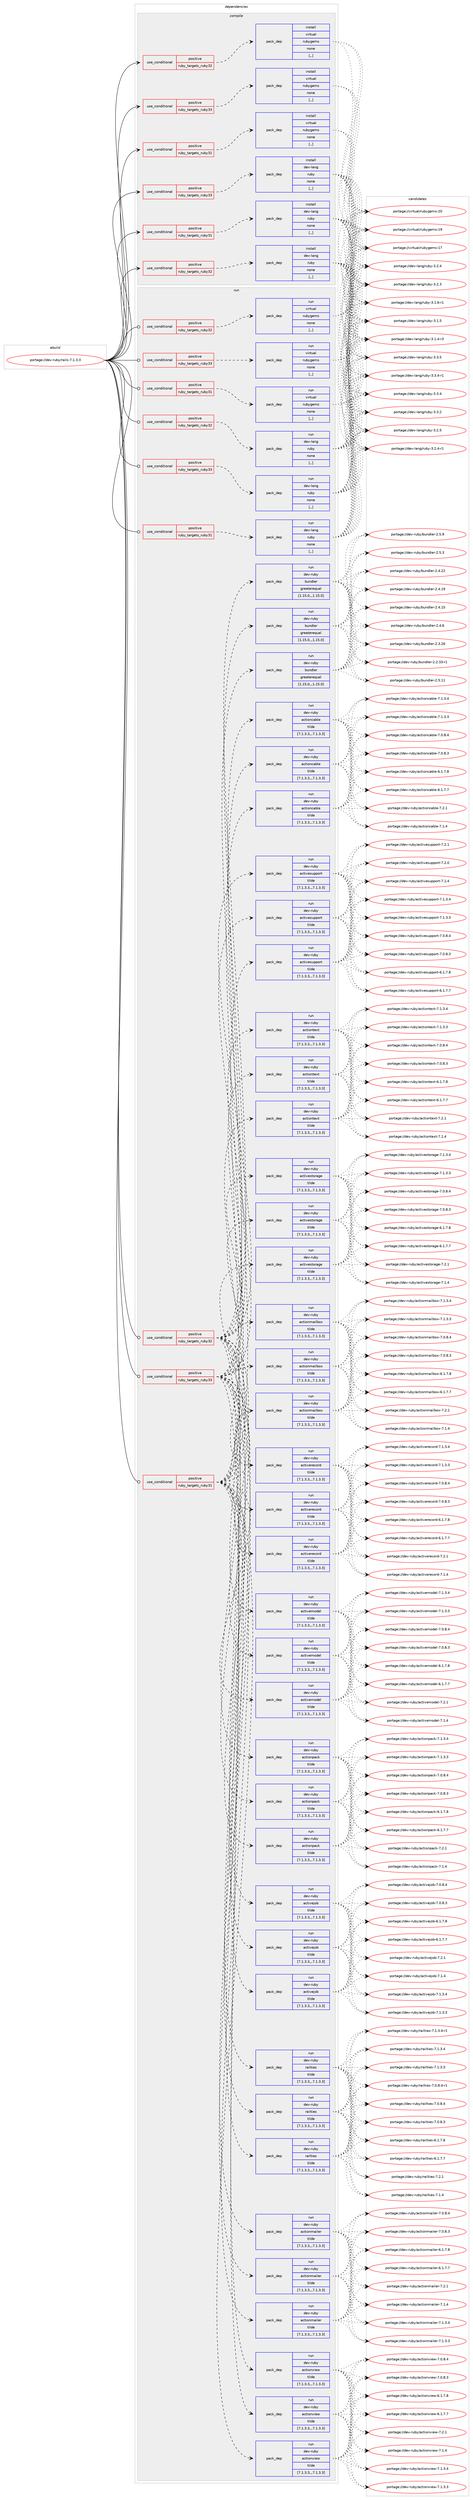digraph prolog {

# *************
# Graph options
# *************

newrank=true;
concentrate=true;
compound=true;
graph [rankdir=LR,fontname=Helvetica,fontsize=10,ranksep=1.5];#, ranksep=2.5, nodesep=0.2];
edge  [arrowhead=vee];
node  [fontname=Helvetica,fontsize=10];

# **********
# The ebuild
# **********

subgraph cluster_leftcol {
color=gray;
label=<<i>ebuild</i>>;
id [label="portage://dev-ruby/rails-7.1.3.3", color=red, width=4, href="../dev-ruby/rails-7.1.3.3.svg"];
}

# ****************
# The dependencies
# ****************

subgraph cluster_midcol {
color=gray;
label=<<i>dependencies</i>>;
subgraph cluster_compile {
fillcolor="#eeeeee";
style=filled;
label=<<i>compile</i>>;
subgraph cond184518 {
dependency692389 [label=<<TABLE BORDER="0" CELLBORDER="1" CELLSPACING="0" CELLPADDING="4"><TR><TD ROWSPAN="3" CELLPADDING="10">use_conditional</TD></TR><TR><TD>positive</TD></TR><TR><TD>ruby_targets_ruby31</TD></TR></TABLE>>, shape=none, color=red];
subgraph pack502925 {
dependency692390 [label=<<TABLE BORDER="0" CELLBORDER="1" CELLSPACING="0" CELLPADDING="4" WIDTH="220"><TR><TD ROWSPAN="6" CELLPADDING="30">pack_dep</TD></TR><TR><TD WIDTH="110">install</TD></TR><TR><TD>dev-lang</TD></TR><TR><TD>ruby</TD></TR><TR><TD>none</TD></TR><TR><TD>[,,]</TD></TR></TABLE>>, shape=none, color=blue];
}
dependency692389:e -> dependency692390:w [weight=20,style="dashed",arrowhead="vee"];
}
id:e -> dependency692389:w [weight=20,style="solid",arrowhead="vee"];
subgraph cond184519 {
dependency692391 [label=<<TABLE BORDER="0" CELLBORDER="1" CELLSPACING="0" CELLPADDING="4"><TR><TD ROWSPAN="3" CELLPADDING="10">use_conditional</TD></TR><TR><TD>positive</TD></TR><TR><TD>ruby_targets_ruby31</TD></TR></TABLE>>, shape=none, color=red];
subgraph pack502926 {
dependency692392 [label=<<TABLE BORDER="0" CELLBORDER="1" CELLSPACING="0" CELLPADDING="4" WIDTH="220"><TR><TD ROWSPAN="6" CELLPADDING="30">pack_dep</TD></TR><TR><TD WIDTH="110">install</TD></TR><TR><TD>virtual</TD></TR><TR><TD>rubygems</TD></TR><TR><TD>none</TD></TR><TR><TD>[,,]</TD></TR></TABLE>>, shape=none, color=blue];
}
dependency692391:e -> dependency692392:w [weight=20,style="dashed",arrowhead="vee"];
}
id:e -> dependency692391:w [weight=20,style="solid",arrowhead="vee"];
subgraph cond184520 {
dependency692393 [label=<<TABLE BORDER="0" CELLBORDER="1" CELLSPACING="0" CELLPADDING="4"><TR><TD ROWSPAN="3" CELLPADDING="10">use_conditional</TD></TR><TR><TD>positive</TD></TR><TR><TD>ruby_targets_ruby32</TD></TR></TABLE>>, shape=none, color=red];
subgraph pack502927 {
dependency692394 [label=<<TABLE BORDER="0" CELLBORDER="1" CELLSPACING="0" CELLPADDING="4" WIDTH="220"><TR><TD ROWSPAN="6" CELLPADDING="30">pack_dep</TD></TR><TR><TD WIDTH="110">install</TD></TR><TR><TD>dev-lang</TD></TR><TR><TD>ruby</TD></TR><TR><TD>none</TD></TR><TR><TD>[,,]</TD></TR></TABLE>>, shape=none, color=blue];
}
dependency692393:e -> dependency692394:w [weight=20,style="dashed",arrowhead="vee"];
}
id:e -> dependency692393:w [weight=20,style="solid",arrowhead="vee"];
subgraph cond184521 {
dependency692395 [label=<<TABLE BORDER="0" CELLBORDER="1" CELLSPACING="0" CELLPADDING="4"><TR><TD ROWSPAN="3" CELLPADDING="10">use_conditional</TD></TR><TR><TD>positive</TD></TR><TR><TD>ruby_targets_ruby32</TD></TR></TABLE>>, shape=none, color=red];
subgraph pack502928 {
dependency692396 [label=<<TABLE BORDER="0" CELLBORDER="1" CELLSPACING="0" CELLPADDING="4" WIDTH="220"><TR><TD ROWSPAN="6" CELLPADDING="30">pack_dep</TD></TR><TR><TD WIDTH="110">install</TD></TR><TR><TD>virtual</TD></TR><TR><TD>rubygems</TD></TR><TR><TD>none</TD></TR><TR><TD>[,,]</TD></TR></TABLE>>, shape=none, color=blue];
}
dependency692395:e -> dependency692396:w [weight=20,style="dashed",arrowhead="vee"];
}
id:e -> dependency692395:w [weight=20,style="solid",arrowhead="vee"];
subgraph cond184522 {
dependency692397 [label=<<TABLE BORDER="0" CELLBORDER="1" CELLSPACING="0" CELLPADDING="4"><TR><TD ROWSPAN="3" CELLPADDING="10">use_conditional</TD></TR><TR><TD>positive</TD></TR><TR><TD>ruby_targets_ruby33</TD></TR></TABLE>>, shape=none, color=red];
subgraph pack502929 {
dependency692398 [label=<<TABLE BORDER="0" CELLBORDER="1" CELLSPACING="0" CELLPADDING="4" WIDTH="220"><TR><TD ROWSPAN="6" CELLPADDING="30">pack_dep</TD></TR><TR><TD WIDTH="110">install</TD></TR><TR><TD>dev-lang</TD></TR><TR><TD>ruby</TD></TR><TR><TD>none</TD></TR><TR><TD>[,,]</TD></TR></TABLE>>, shape=none, color=blue];
}
dependency692397:e -> dependency692398:w [weight=20,style="dashed",arrowhead="vee"];
}
id:e -> dependency692397:w [weight=20,style="solid",arrowhead="vee"];
subgraph cond184523 {
dependency692399 [label=<<TABLE BORDER="0" CELLBORDER="1" CELLSPACING="0" CELLPADDING="4"><TR><TD ROWSPAN="3" CELLPADDING="10">use_conditional</TD></TR><TR><TD>positive</TD></TR><TR><TD>ruby_targets_ruby33</TD></TR></TABLE>>, shape=none, color=red];
subgraph pack502930 {
dependency692400 [label=<<TABLE BORDER="0" CELLBORDER="1" CELLSPACING="0" CELLPADDING="4" WIDTH="220"><TR><TD ROWSPAN="6" CELLPADDING="30">pack_dep</TD></TR><TR><TD WIDTH="110">install</TD></TR><TR><TD>virtual</TD></TR><TR><TD>rubygems</TD></TR><TR><TD>none</TD></TR><TR><TD>[,,]</TD></TR></TABLE>>, shape=none, color=blue];
}
dependency692399:e -> dependency692400:w [weight=20,style="dashed",arrowhead="vee"];
}
id:e -> dependency692399:w [weight=20,style="solid",arrowhead="vee"];
}
subgraph cluster_compileandrun {
fillcolor="#eeeeee";
style=filled;
label=<<i>compile and run</i>>;
}
subgraph cluster_run {
fillcolor="#eeeeee";
style=filled;
label=<<i>run</i>>;
subgraph cond184524 {
dependency692401 [label=<<TABLE BORDER="0" CELLBORDER="1" CELLSPACING="0" CELLPADDING="4"><TR><TD ROWSPAN="3" CELLPADDING="10">use_conditional</TD></TR><TR><TD>positive</TD></TR><TR><TD>ruby_targets_ruby31</TD></TR></TABLE>>, shape=none, color=red];
subgraph pack502931 {
dependency692402 [label=<<TABLE BORDER="0" CELLBORDER="1" CELLSPACING="0" CELLPADDING="4" WIDTH="220"><TR><TD ROWSPAN="6" CELLPADDING="30">pack_dep</TD></TR><TR><TD WIDTH="110">run</TD></TR><TR><TD>dev-lang</TD></TR><TR><TD>ruby</TD></TR><TR><TD>none</TD></TR><TR><TD>[,,]</TD></TR></TABLE>>, shape=none, color=blue];
}
dependency692401:e -> dependency692402:w [weight=20,style="dashed",arrowhead="vee"];
}
id:e -> dependency692401:w [weight=20,style="solid",arrowhead="odot"];
subgraph cond184525 {
dependency692403 [label=<<TABLE BORDER="0" CELLBORDER="1" CELLSPACING="0" CELLPADDING="4"><TR><TD ROWSPAN="3" CELLPADDING="10">use_conditional</TD></TR><TR><TD>positive</TD></TR><TR><TD>ruby_targets_ruby31</TD></TR></TABLE>>, shape=none, color=red];
subgraph pack502932 {
dependency692404 [label=<<TABLE BORDER="0" CELLBORDER="1" CELLSPACING="0" CELLPADDING="4" WIDTH="220"><TR><TD ROWSPAN="6" CELLPADDING="30">pack_dep</TD></TR><TR><TD WIDTH="110">run</TD></TR><TR><TD>dev-ruby</TD></TR><TR><TD>actioncable</TD></TR><TR><TD>tilde</TD></TR><TR><TD>[7.1.3.3,,,7.1.3.3]</TD></TR></TABLE>>, shape=none, color=blue];
}
dependency692403:e -> dependency692404:w [weight=20,style="dashed",arrowhead="vee"];
subgraph pack502933 {
dependency692405 [label=<<TABLE BORDER="0" CELLBORDER="1" CELLSPACING="0" CELLPADDING="4" WIDTH="220"><TR><TD ROWSPAN="6" CELLPADDING="30">pack_dep</TD></TR><TR><TD WIDTH="110">run</TD></TR><TR><TD>dev-ruby</TD></TR><TR><TD>actionmailbox</TD></TR><TR><TD>tilde</TD></TR><TR><TD>[7.1.3.3,,,7.1.3.3]</TD></TR></TABLE>>, shape=none, color=blue];
}
dependency692403:e -> dependency692405:w [weight=20,style="dashed",arrowhead="vee"];
subgraph pack502934 {
dependency692406 [label=<<TABLE BORDER="0" CELLBORDER="1" CELLSPACING="0" CELLPADDING="4" WIDTH="220"><TR><TD ROWSPAN="6" CELLPADDING="30">pack_dep</TD></TR><TR><TD WIDTH="110">run</TD></TR><TR><TD>dev-ruby</TD></TR><TR><TD>actionmailer</TD></TR><TR><TD>tilde</TD></TR><TR><TD>[7.1.3.3,,,7.1.3.3]</TD></TR></TABLE>>, shape=none, color=blue];
}
dependency692403:e -> dependency692406:w [weight=20,style="dashed",arrowhead="vee"];
subgraph pack502935 {
dependency692407 [label=<<TABLE BORDER="0" CELLBORDER="1" CELLSPACING="0" CELLPADDING="4" WIDTH="220"><TR><TD ROWSPAN="6" CELLPADDING="30">pack_dep</TD></TR><TR><TD WIDTH="110">run</TD></TR><TR><TD>dev-ruby</TD></TR><TR><TD>actionpack</TD></TR><TR><TD>tilde</TD></TR><TR><TD>[7.1.3.3,,,7.1.3.3]</TD></TR></TABLE>>, shape=none, color=blue];
}
dependency692403:e -> dependency692407:w [weight=20,style="dashed",arrowhead="vee"];
subgraph pack502936 {
dependency692408 [label=<<TABLE BORDER="0" CELLBORDER="1" CELLSPACING="0" CELLPADDING="4" WIDTH="220"><TR><TD ROWSPAN="6" CELLPADDING="30">pack_dep</TD></TR><TR><TD WIDTH="110">run</TD></TR><TR><TD>dev-ruby</TD></TR><TR><TD>actiontext</TD></TR><TR><TD>tilde</TD></TR><TR><TD>[7.1.3.3,,,7.1.3.3]</TD></TR></TABLE>>, shape=none, color=blue];
}
dependency692403:e -> dependency692408:w [weight=20,style="dashed",arrowhead="vee"];
subgraph pack502937 {
dependency692409 [label=<<TABLE BORDER="0" CELLBORDER="1" CELLSPACING="0" CELLPADDING="4" WIDTH="220"><TR><TD ROWSPAN="6" CELLPADDING="30">pack_dep</TD></TR><TR><TD WIDTH="110">run</TD></TR><TR><TD>dev-ruby</TD></TR><TR><TD>actionview</TD></TR><TR><TD>tilde</TD></TR><TR><TD>[7.1.3.3,,,7.1.3.3]</TD></TR></TABLE>>, shape=none, color=blue];
}
dependency692403:e -> dependency692409:w [weight=20,style="dashed",arrowhead="vee"];
subgraph pack502938 {
dependency692410 [label=<<TABLE BORDER="0" CELLBORDER="1" CELLSPACING="0" CELLPADDING="4" WIDTH="220"><TR><TD ROWSPAN="6" CELLPADDING="30">pack_dep</TD></TR><TR><TD WIDTH="110">run</TD></TR><TR><TD>dev-ruby</TD></TR><TR><TD>activejob</TD></TR><TR><TD>tilde</TD></TR><TR><TD>[7.1.3.3,,,7.1.3.3]</TD></TR></TABLE>>, shape=none, color=blue];
}
dependency692403:e -> dependency692410:w [weight=20,style="dashed",arrowhead="vee"];
subgraph pack502939 {
dependency692411 [label=<<TABLE BORDER="0" CELLBORDER="1" CELLSPACING="0" CELLPADDING="4" WIDTH="220"><TR><TD ROWSPAN="6" CELLPADDING="30">pack_dep</TD></TR><TR><TD WIDTH="110">run</TD></TR><TR><TD>dev-ruby</TD></TR><TR><TD>activemodel</TD></TR><TR><TD>tilde</TD></TR><TR><TD>[7.1.3.3,,,7.1.3.3]</TD></TR></TABLE>>, shape=none, color=blue];
}
dependency692403:e -> dependency692411:w [weight=20,style="dashed",arrowhead="vee"];
subgraph pack502940 {
dependency692412 [label=<<TABLE BORDER="0" CELLBORDER="1" CELLSPACING="0" CELLPADDING="4" WIDTH="220"><TR><TD ROWSPAN="6" CELLPADDING="30">pack_dep</TD></TR><TR><TD WIDTH="110">run</TD></TR><TR><TD>dev-ruby</TD></TR><TR><TD>activerecord</TD></TR><TR><TD>tilde</TD></TR><TR><TD>[7.1.3.3,,,7.1.3.3]</TD></TR></TABLE>>, shape=none, color=blue];
}
dependency692403:e -> dependency692412:w [weight=20,style="dashed",arrowhead="vee"];
subgraph pack502941 {
dependency692413 [label=<<TABLE BORDER="0" CELLBORDER="1" CELLSPACING="0" CELLPADDING="4" WIDTH="220"><TR><TD ROWSPAN="6" CELLPADDING="30">pack_dep</TD></TR><TR><TD WIDTH="110">run</TD></TR><TR><TD>dev-ruby</TD></TR><TR><TD>activestorage</TD></TR><TR><TD>tilde</TD></TR><TR><TD>[7.1.3.3,,,7.1.3.3]</TD></TR></TABLE>>, shape=none, color=blue];
}
dependency692403:e -> dependency692413:w [weight=20,style="dashed",arrowhead="vee"];
subgraph pack502942 {
dependency692414 [label=<<TABLE BORDER="0" CELLBORDER="1" CELLSPACING="0" CELLPADDING="4" WIDTH="220"><TR><TD ROWSPAN="6" CELLPADDING="30">pack_dep</TD></TR><TR><TD WIDTH="110">run</TD></TR><TR><TD>dev-ruby</TD></TR><TR><TD>activesupport</TD></TR><TR><TD>tilde</TD></TR><TR><TD>[7.1.3.3,,,7.1.3.3]</TD></TR></TABLE>>, shape=none, color=blue];
}
dependency692403:e -> dependency692414:w [weight=20,style="dashed",arrowhead="vee"];
subgraph pack502943 {
dependency692415 [label=<<TABLE BORDER="0" CELLBORDER="1" CELLSPACING="0" CELLPADDING="4" WIDTH="220"><TR><TD ROWSPAN="6" CELLPADDING="30">pack_dep</TD></TR><TR><TD WIDTH="110">run</TD></TR><TR><TD>dev-ruby</TD></TR><TR><TD>bundler</TD></TR><TR><TD>greaterequal</TD></TR><TR><TD>[1.15.0,,,1.15.0]</TD></TR></TABLE>>, shape=none, color=blue];
}
dependency692403:e -> dependency692415:w [weight=20,style="dashed",arrowhead="vee"];
subgraph pack502944 {
dependency692416 [label=<<TABLE BORDER="0" CELLBORDER="1" CELLSPACING="0" CELLPADDING="4" WIDTH="220"><TR><TD ROWSPAN="6" CELLPADDING="30">pack_dep</TD></TR><TR><TD WIDTH="110">run</TD></TR><TR><TD>dev-ruby</TD></TR><TR><TD>railties</TD></TR><TR><TD>tilde</TD></TR><TR><TD>[7.1.3.3,,,7.1.3.3]</TD></TR></TABLE>>, shape=none, color=blue];
}
dependency692403:e -> dependency692416:w [weight=20,style="dashed",arrowhead="vee"];
}
id:e -> dependency692403:w [weight=20,style="solid",arrowhead="odot"];
subgraph cond184526 {
dependency692417 [label=<<TABLE BORDER="0" CELLBORDER="1" CELLSPACING="0" CELLPADDING="4"><TR><TD ROWSPAN="3" CELLPADDING="10">use_conditional</TD></TR><TR><TD>positive</TD></TR><TR><TD>ruby_targets_ruby31</TD></TR></TABLE>>, shape=none, color=red];
subgraph pack502945 {
dependency692418 [label=<<TABLE BORDER="0" CELLBORDER="1" CELLSPACING="0" CELLPADDING="4" WIDTH="220"><TR><TD ROWSPAN="6" CELLPADDING="30">pack_dep</TD></TR><TR><TD WIDTH="110">run</TD></TR><TR><TD>virtual</TD></TR><TR><TD>rubygems</TD></TR><TR><TD>none</TD></TR><TR><TD>[,,]</TD></TR></TABLE>>, shape=none, color=blue];
}
dependency692417:e -> dependency692418:w [weight=20,style="dashed",arrowhead="vee"];
}
id:e -> dependency692417:w [weight=20,style="solid",arrowhead="odot"];
subgraph cond184527 {
dependency692419 [label=<<TABLE BORDER="0" CELLBORDER="1" CELLSPACING="0" CELLPADDING="4"><TR><TD ROWSPAN="3" CELLPADDING="10">use_conditional</TD></TR><TR><TD>positive</TD></TR><TR><TD>ruby_targets_ruby32</TD></TR></TABLE>>, shape=none, color=red];
subgraph pack502946 {
dependency692420 [label=<<TABLE BORDER="0" CELLBORDER="1" CELLSPACING="0" CELLPADDING="4" WIDTH="220"><TR><TD ROWSPAN="6" CELLPADDING="30">pack_dep</TD></TR><TR><TD WIDTH="110">run</TD></TR><TR><TD>dev-lang</TD></TR><TR><TD>ruby</TD></TR><TR><TD>none</TD></TR><TR><TD>[,,]</TD></TR></TABLE>>, shape=none, color=blue];
}
dependency692419:e -> dependency692420:w [weight=20,style="dashed",arrowhead="vee"];
}
id:e -> dependency692419:w [weight=20,style="solid",arrowhead="odot"];
subgraph cond184528 {
dependency692421 [label=<<TABLE BORDER="0" CELLBORDER="1" CELLSPACING="0" CELLPADDING="4"><TR><TD ROWSPAN="3" CELLPADDING="10">use_conditional</TD></TR><TR><TD>positive</TD></TR><TR><TD>ruby_targets_ruby32</TD></TR></TABLE>>, shape=none, color=red];
subgraph pack502947 {
dependency692422 [label=<<TABLE BORDER="0" CELLBORDER="1" CELLSPACING="0" CELLPADDING="4" WIDTH="220"><TR><TD ROWSPAN="6" CELLPADDING="30">pack_dep</TD></TR><TR><TD WIDTH="110">run</TD></TR><TR><TD>dev-ruby</TD></TR><TR><TD>actioncable</TD></TR><TR><TD>tilde</TD></TR><TR><TD>[7.1.3.3,,,7.1.3.3]</TD></TR></TABLE>>, shape=none, color=blue];
}
dependency692421:e -> dependency692422:w [weight=20,style="dashed",arrowhead="vee"];
subgraph pack502948 {
dependency692423 [label=<<TABLE BORDER="0" CELLBORDER="1" CELLSPACING="0" CELLPADDING="4" WIDTH="220"><TR><TD ROWSPAN="6" CELLPADDING="30">pack_dep</TD></TR><TR><TD WIDTH="110">run</TD></TR><TR><TD>dev-ruby</TD></TR><TR><TD>actionmailbox</TD></TR><TR><TD>tilde</TD></TR><TR><TD>[7.1.3.3,,,7.1.3.3]</TD></TR></TABLE>>, shape=none, color=blue];
}
dependency692421:e -> dependency692423:w [weight=20,style="dashed",arrowhead="vee"];
subgraph pack502949 {
dependency692424 [label=<<TABLE BORDER="0" CELLBORDER="1" CELLSPACING="0" CELLPADDING="4" WIDTH="220"><TR><TD ROWSPAN="6" CELLPADDING="30">pack_dep</TD></TR><TR><TD WIDTH="110">run</TD></TR><TR><TD>dev-ruby</TD></TR><TR><TD>actionmailer</TD></TR><TR><TD>tilde</TD></TR><TR><TD>[7.1.3.3,,,7.1.3.3]</TD></TR></TABLE>>, shape=none, color=blue];
}
dependency692421:e -> dependency692424:w [weight=20,style="dashed",arrowhead="vee"];
subgraph pack502950 {
dependency692425 [label=<<TABLE BORDER="0" CELLBORDER="1" CELLSPACING="0" CELLPADDING="4" WIDTH="220"><TR><TD ROWSPAN="6" CELLPADDING="30">pack_dep</TD></TR><TR><TD WIDTH="110">run</TD></TR><TR><TD>dev-ruby</TD></TR><TR><TD>actionpack</TD></TR><TR><TD>tilde</TD></TR><TR><TD>[7.1.3.3,,,7.1.3.3]</TD></TR></TABLE>>, shape=none, color=blue];
}
dependency692421:e -> dependency692425:w [weight=20,style="dashed",arrowhead="vee"];
subgraph pack502951 {
dependency692426 [label=<<TABLE BORDER="0" CELLBORDER="1" CELLSPACING="0" CELLPADDING="4" WIDTH="220"><TR><TD ROWSPAN="6" CELLPADDING="30">pack_dep</TD></TR><TR><TD WIDTH="110">run</TD></TR><TR><TD>dev-ruby</TD></TR><TR><TD>actiontext</TD></TR><TR><TD>tilde</TD></TR><TR><TD>[7.1.3.3,,,7.1.3.3]</TD></TR></TABLE>>, shape=none, color=blue];
}
dependency692421:e -> dependency692426:w [weight=20,style="dashed",arrowhead="vee"];
subgraph pack502952 {
dependency692427 [label=<<TABLE BORDER="0" CELLBORDER="1" CELLSPACING="0" CELLPADDING="4" WIDTH="220"><TR><TD ROWSPAN="6" CELLPADDING="30">pack_dep</TD></TR><TR><TD WIDTH="110">run</TD></TR><TR><TD>dev-ruby</TD></TR><TR><TD>actionview</TD></TR><TR><TD>tilde</TD></TR><TR><TD>[7.1.3.3,,,7.1.3.3]</TD></TR></TABLE>>, shape=none, color=blue];
}
dependency692421:e -> dependency692427:w [weight=20,style="dashed",arrowhead="vee"];
subgraph pack502953 {
dependency692428 [label=<<TABLE BORDER="0" CELLBORDER="1" CELLSPACING="0" CELLPADDING="4" WIDTH="220"><TR><TD ROWSPAN="6" CELLPADDING="30">pack_dep</TD></TR><TR><TD WIDTH="110">run</TD></TR><TR><TD>dev-ruby</TD></TR><TR><TD>activejob</TD></TR><TR><TD>tilde</TD></TR><TR><TD>[7.1.3.3,,,7.1.3.3]</TD></TR></TABLE>>, shape=none, color=blue];
}
dependency692421:e -> dependency692428:w [weight=20,style="dashed",arrowhead="vee"];
subgraph pack502954 {
dependency692429 [label=<<TABLE BORDER="0" CELLBORDER="1" CELLSPACING="0" CELLPADDING="4" WIDTH="220"><TR><TD ROWSPAN="6" CELLPADDING="30">pack_dep</TD></TR><TR><TD WIDTH="110">run</TD></TR><TR><TD>dev-ruby</TD></TR><TR><TD>activemodel</TD></TR><TR><TD>tilde</TD></TR><TR><TD>[7.1.3.3,,,7.1.3.3]</TD></TR></TABLE>>, shape=none, color=blue];
}
dependency692421:e -> dependency692429:w [weight=20,style="dashed",arrowhead="vee"];
subgraph pack502955 {
dependency692430 [label=<<TABLE BORDER="0" CELLBORDER="1" CELLSPACING="0" CELLPADDING="4" WIDTH="220"><TR><TD ROWSPAN="6" CELLPADDING="30">pack_dep</TD></TR><TR><TD WIDTH="110">run</TD></TR><TR><TD>dev-ruby</TD></TR><TR><TD>activerecord</TD></TR><TR><TD>tilde</TD></TR><TR><TD>[7.1.3.3,,,7.1.3.3]</TD></TR></TABLE>>, shape=none, color=blue];
}
dependency692421:e -> dependency692430:w [weight=20,style="dashed",arrowhead="vee"];
subgraph pack502956 {
dependency692431 [label=<<TABLE BORDER="0" CELLBORDER="1" CELLSPACING="0" CELLPADDING="4" WIDTH="220"><TR><TD ROWSPAN="6" CELLPADDING="30">pack_dep</TD></TR><TR><TD WIDTH="110">run</TD></TR><TR><TD>dev-ruby</TD></TR><TR><TD>activestorage</TD></TR><TR><TD>tilde</TD></TR><TR><TD>[7.1.3.3,,,7.1.3.3]</TD></TR></TABLE>>, shape=none, color=blue];
}
dependency692421:e -> dependency692431:w [weight=20,style="dashed",arrowhead="vee"];
subgraph pack502957 {
dependency692432 [label=<<TABLE BORDER="0" CELLBORDER="1" CELLSPACING="0" CELLPADDING="4" WIDTH="220"><TR><TD ROWSPAN="6" CELLPADDING="30">pack_dep</TD></TR><TR><TD WIDTH="110">run</TD></TR><TR><TD>dev-ruby</TD></TR><TR><TD>activesupport</TD></TR><TR><TD>tilde</TD></TR><TR><TD>[7.1.3.3,,,7.1.3.3]</TD></TR></TABLE>>, shape=none, color=blue];
}
dependency692421:e -> dependency692432:w [weight=20,style="dashed",arrowhead="vee"];
subgraph pack502958 {
dependency692433 [label=<<TABLE BORDER="0" CELLBORDER="1" CELLSPACING="0" CELLPADDING="4" WIDTH="220"><TR><TD ROWSPAN="6" CELLPADDING="30">pack_dep</TD></TR><TR><TD WIDTH="110">run</TD></TR><TR><TD>dev-ruby</TD></TR><TR><TD>bundler</TD></TR><TR><TD>greaterequal</TD></TR><TR><TD>[1.15.0,,,1.15.0]</TD></TR></TABLE>>, shape=none, color=blue];
}
dependency692421:e -> dependency692433:w [weight=20,style="dashed",arrowhead="vee"];
subgraph pack502959 {
dependency692434 [label=<<TABLE BORDER="0" CELLBORDER="1" CELLSPACING="0" CELLPADDING="4" WIDTH="220"><TR><TD ROWSPAN="6" CELLPADDING="30">pack_dep</TD></TR><TR><TD WIDTH="110">run</TD></TR><TR><TD>dev-ruby</TD></TR><TR><TD>railties</TD></TR><TR><TD>tilde</TD></TR><TR><TD>[7.1.3.3,,,7.1.3.3]</TD></TR></TABLE>>, shape=none, color=blue];
}
dependency692421:e -> dependency692434:w [weight=20,style="dashed",arrowhead="vee"];
}
id:e -> dependency692421:w [weight=20,style="solid",arrowhead="odot"];
subgraph cond184529 {
dependency692435 [label=<<TABLE BORDER="0" CELLBORDER="1" CELLSPACING="0" CELLPADDING="4"><TR><TD ROWSPAN="3" CELLPADDING="10">use_conditional</TD></TR><TR><TD>positive</TD></TR><TR><TD>ruby_targets_ruby32</TD></TR></TABLE>>, shape=none, color=red];
subgraph pack502960 {
dependency692436 [label=<<TABLE BORDER="0" CELLBORDER="1" CELLSPACING="0" CELLPADDING="4" WIDTH="220"><TR><TD ROWSPAN="6" CELLPADDING="30">pack_dep</TD></TR><TR><TD WIDTH="110">run</TD></TR><TR><TD>virtual</TD></TR><TR><TD>rubygems</TD></TR><TR><TD>none</TD></TR><TR><TD>[,,]</TD></TR></TABLE>>, shape=none, color=blue];
}
dependency692435:e -> dependency692436:w [weight=20,style="dashed",arrowhead="vee"];
}
id:e -> dependency692435:w [weight=20,style="solid",arrowhead="odot"];
subgraph cond184530 {
dependency692437 [label=<<TABLE BORDER="0" CELLBORDER="1" CELLSPACING="0" CELLPADDING="4"><TR><TD ROWSPAN="3" CELLPADDING="10">use_conditional</TD></TR><TR><TD>positive</TD></TR><TR><TD>ruby_targets_ruby33</TD></TR></TABLE>>, shape=none, color=red];
subgraph pack502961 {
dependency692438 [label=<<TABLE BORDER="0" CELLBORDER="1" CELLSPACING="0" CELLPADDING="4" WIDTH="220"><TR><TD ROWSPAN="6" CELLPADDING="30">pack_dep</TD></TR><TR><TD WIDTH="110">run</TD></TR><TR><TD>dev-lang</TD></TR><TR><TD>ruby</TD></TR><TR><TD>none</TD></TR><TR><TD>[,,]</TD></TR></TABLE>>, shape=none, color=blue];
}
dependency692437:e -> dependency692438:w [weight=20,style="dashed",arrowhead="vee"];
}
id:e -> dependency692437:w [weight=20,style="solid",arrowhead="odot"];
subgraph cond184531 {
dependency692439 [label=<<TABLE BORDER="0" CELLBORDER="1" CELLSPACING="0" CELLPADDING="4"><TR><TD ROWSPAN="3" CELLPADDING="10">use_conditional</TD></TR><TR><TD>positive</TD></TR><TR><TD>ruby_targets_ruby33</TD></TR></TABLE>>, shape=none, color=red];
subgraph pack502962 {
dependency692440 [label=<<TABLE BORDER="0" CELLBORDER="1" CELLSPACING="0" CELLPADDING="4" WIDTH="220"><TR><TD ROWSPAN="6" CELLPADDING="30">pack_dep</TD></TR><TR><TD WIDTH="110">run</TD></TR><TR><TD>dev-ruby</TD></TR><TR><TD>actioncable</TD></TR><TR><TD>tilde</TD></TR><TR><TD>[7.1.3.3,,,7.1.3.3]</TD></TR></TABLE>>, shape=none, color=blue];
}
dependency692439:e -> dependency692440:w [weight=20,style="dashed",arrowhead="vee"];
subgraph pack502963 {
dependency692441 [label=<<TABLE BORDER="0" CELLBORDER="1" CELLSPACING="0" CELLPADDING="4" WIDTH="220"><TR><TD ROWSPAN="6" CELLPADDING="30">pack_dep</TD></TR><TR><TD WIDTH="110">run</TD></TR><TR><TD>dev-ruby</TD></TR><TR><TD>actionmailbox</TD></TR><TR><TD>tilde</TD></TR><TR><TD>[7.1.3.3,,,7.1.3.3]</TD></TR></TABLE>>, shape=none, color=blue];
}
dependency692439:e -> dependency692441:w [weight=20,style="dashed",arrowhead="vee"];
subgraph pack502964 {
dependency692442 [label=<<TABLE BORDER="0" CELLBORDER="1" CELLSPACING="0" CELLPADDING="4" WIDTH="220"><TR><TD ROWSPAN="6" CELLPADDING="30">pack_dep</TD></TR><TR><TD WIDTH="110">run</TD></TR><TR><TD>dev-ruby</TD></TR><TR><TD>actionmailer</TD></TR><TR><TD>tilde</TD></TR><TR><TD>[7.1.3.3,,,7.1.3.3]</TD></TR></TABLE>>, shape=none, color=blue];
}
dependency692439:e -> dependency692442:w [weight=20,style="dashed",arrowhead="vee"];
subgraph pack502965 {
dependency692443 [label=<<TABLE BORDER="0" CELLBORDER="1" CELLSPACING="0" CELLPADDING="4" WIDTH="220"><TR><TD ROWSPAN="6" CELLPADDING="30">pack_dep</TD></TR><TR><TD WIDTH="110">run</TD></TR><TR><TD>dev-ruby</TD></TR><TR><TD>actionpack</TD></TR><TR><TD>tilde</TD></TR><TR><TD>[7.1.3.3,,,7.1.3.3]</TD></TR></TABLE>>, shape=none, color=blue];
}
dependency692439:e -> dependency692443:w [weight=20,style="dashed",arrowhead="vee"];
subgraph pack502966 {
dependency692444 [label=<<TABLE BORDER="0" CELLBORDER="1" CELLSPACING="0" CELLPADDING="4" WIDTH="220"><TR><TD ROWSPAN="6" CELLPADDING="30">pack_dep</TD></TR><TR><TD WIDTH="110">run</TD></TR><TR><TD>dev-ruby</TD></TR><TR><TD>actiontext</TD></TR><TR><TD>tilde</TD></TR><TR><TD>[7.1.3.3,,,7.1.3.3]</TD></TR></TABLE>>, shape=none, color=blue];
}
dependency692439:e -> dependency692444:w [weight=20,style="dashed",arrowhead="vee"];
subgraph pack502967 {
dependency692445 [label=<<TABLE BORDER="0" CELLBORDER="1" CELLSPACING="0" CELLPADDING="4" WIDTH="220"><TR><TD ROWSPAN="6" CELLPADDING="30">pack_dep</TD></TR><TR><TD WIDTH="110">run</TD></TR><TR><TD>dev-ruby</TD></TR><TR><TD>actionview</TD></TR><TR><TD>tilde</TD></TR><TR><TD>[7.1.3.3,,,7.1.3.3]</TD></TR></TABLE>>, shape=none, color=blue];
}
dependency692439:e -> dependency692445:w [weight=20,style="dashed",arrowhead="vee"];
subgraph pack502968 {
dependency692446 [label=<<TABLE BORDER="0" CELLBORDER="1" CELLSPACING="0" CELLPADDING="4" WIDTH="220"><TR><TD ROWSPAN="6" CELLPADDING="30">pack_dep</TD></TR><TR><TD WIDTH="110">run</TD></TR><TR><TD>dev-ruby</TD></TR><TR><TD>activejob</TD></TR><TR><TD>tilde</TD></TR><TR><TD>[7.1.3.3,,,7.1.3.3]</TD></TR></TABLE>>, shape=none, color=blue];
}
dependency692439:e -> dependency692446:w [weight=20,style="dashed",arrowhead="vee"];
subgraph pack502969 {
dependency692447 [label=<<TABLE BORDER="0" CELLBORDER="1" CELLSPACING="0" CELLPADDING="4" WIDTH="220"><TR><TD ROWSPAN="6" CELLPADDING="30">pack_dep</TD></TR><TR><TD WIDTH="110">run</TD></TR><TR><TD>dev-ruby</TD></TR><TR><TD>activemodel</TD></TR><TR><TD>tilde</TD></TR><TR><TD>[7.1.3.3,,,7.1.3.3]</TD></TR></TABLE>>, shape=none, color=blue];
}
dependency692439:e -> dependency692447:w [weight=20,style="dashed",arrowhead="vee"];
subgraph pack502970 {
dependency692448 [label=<<TABLE BORDER="0" CELLBORDER="1" CELLSPACING="0" CELLPADDING="4" WIDTH="220"><TR><TD ROWSPAN="6" CELLPADDING="30">pack_dep</TD></TR><TR><TD WIDTH="110">run</TD></TR><TR><TD>dev-ruby</TD></TR><TR><TD>activerecord</TD></TR><TR><TD>tilde</TD></TR><TR><TD>[7.1.3.3,,,7.1.3.3]</TD></TR></TABLE>>, shape=none, color=blue];
}
dependency692439:e -> dependency692448:w [weight=20,style="dashed",arrowhead="vee"];
subgraph pack502971 {
dependency692449 [label=<<TABLE BORDER="0" CELLBORDER="1" CELLSPACING="0" CELLPADDING="4" WIDTH="220"><TR><TD ROWSPAN="6" CELLPADDING="30">pack_dep</TD></TR><TR><TD WIDTH="110">run</TD></TR><TR><TD>dev-ruby</TD></TR><TR><TD>activestorage</TD></TR><TR><TD>tilde</TD></TR><TR><TD>[7.1.3.3,,,7.1.3.3]</TD></TR></TABLE>>, shape=none, color=blue];
}
dependency692439:e -> dependency692449:w [weight=20,style="dashed",arrowhead="vee"];
subgraph pack502972 {
dependency692450 [label=<<TABLE BORDER="0" CELLBORDER="1" CELLSPACING="0" CELLPADDING="4" WIDTH="220"><TR><TD ROWSPAN="6" CELLPADDING="30">pack_dep</TD></TR><TR><TD WIDTH="110">run</TD></TR><TR><TD>dev-ruby</TD></TR><TR><TD>activesupport</TD></TR><TR><TD>tilde</TD></TR><TR><TD>[7.1.3.3,,,7.1.3.3]</TD></TR></TABLE>>, shape=none, color=blue];
}
dependency692439:e -> dependency692450:w [weight=20,style="dashed",arrowhead="vee"];
subgraph pack502973 {
dependency692451 [label=<<TABLE BORDER="0" CELLBORDER="1" CELLSPACING="0" CELLPADDING="4" WIDTH="220"><TR><TD ROWSPAN="6" CELLPADDING="30">pack_dep</TD></TR><TR><TD WIDTH="110">run</TD></TR><TR><TD>dev-ruby</TD></TR><TR><TD>bundler</TD></TR><TR><TD>greaterequal</TD></TR><TR><TD>[1.15.0,,,1.15.0]</TD></TR></TABLE>>, shape=none, color=blue];
}
dependency692439:e -> dependency692451:w [weight=20,style="dashed",arrowhead="vee"];
subgraph pack502974 {
dependency692452 [label=<<TABLE BORDER="0" CELLBORDER="1" CELLSPACING="0" CELLPADDING="4" WIDTH="220"><TR><TD ROWSPAN="6" CELLPADDING="30">pack_dep</TD></TR><TR><TD WIDTH="110">run</TD></TR><TR><TD>dev-ruby</TD></TR><TR><TD>railties</TD></TR><TR><TD>tilde</TD></TR><TR><TD>[7.1.3.3,,,7.1.3.3]</TD></TR></TABLE>>, shape=none, color=blue];
}
dependency692439:e -> dependency692452:w [weight=20,style="dashed",arrowhead="vee"];
}
id:e -> dependency692439:w [weight=20,style="solid",arrowhead="odot"];
subgraph cond184532 {
dependency692453 [label=<<TABLE BORDER="0" CELLBORDER="1" CELLSPACING="0" CELLPADDING="4"><TR><TD ROWSPAN="3" CELLPADDING="10">use_conditional</TD></TR><TR><TD>positive</TD></TR><TR><TD>ruby_targets_ruby33</TD></TR></TABLE>>, shape=none, color=red];
subgraph pack502975 {
dependency692454 [label=<<TABLE BORDER="0" CELLBORDER="1" CELLSPACING="0" CELLPADDING="4" WIDTH="220"><TR><TD ROWSPAN="6" CELLPADDING="30">pack_dep</TD></TR><TR><TD WIDTH="110">run</TD></TR><TR><TD>virtual</TD></TR><TR><TD>rubygems</TD></TR><TR><TD>none</TD></TR><TR><TD>[,,]</TD></TR></TABLE>>, shape=none, color=blue];
}
dependency692453:e -> dependency692454:w [weight=20,style="dashed",arrowhead="vee"];
}
id:e -> dependency692453:w [weight=20,style="solid",arrowhead="odot"];
}
}

# **************
# The candidates
# **************

subgraph cluster_choices {
rank=same;
color=gray;
label=<<i>candidates</i>>;

subgraph choice502925 {
color=black;
nodesep=1;
choice10010111845108971101034711411798121455146514653 [label="portage://dev-lang/ruby-3.3.5", color=red, width=4,href="../dev-lang/ruby-3.3.5.svg"];
choice100101118451089711010347114117981214551465146524511449 [label="portage://dev-lang/ruby-3.3.4-r1", color=red, width=4,href="../dev-lang/ruby-3.3.4-r1.svg"];
choice10010111845108971101034711411798121455146514652 [label="portage://dev-lang/ruby-3.3.4", color=red, width=4,href="../dev-lang/ruby-3.3.4.svg"];
choice10010111845108971101034711411798121455146514650 [label="portage://dev-lang/ruby-3.3.2", color=red, width=4,href="../dev-lang/ruby-3.3.2.svg"];
choice10010111845108971101034711411798121455146504653 [label="portage://dev-lang/ruby-3.2.5", color=red, width=4,href="../dev-lang/ruby-3.2.5.svg"];
choice100101118451089711010347114117981214551465046524511449 [label="portage://dev-lang/ruby-3.2.4-r1", color=red, width=4,href="../dev-lang/ruby-3.2.4-r1.svg"];
choice10010111845108971101034711411798121455146504652 [label="portage://dev-lang/ruby-3.2.4", color=red, width=4,href="../dev-lang/ruby-3.2.4.svg"];
choice10010111845108971101034711411798121455146504651 [label="portage://dev-lang/ruby-3.2.3", color=red, width=4,href="../dev-lang/ruby-3.2.3.svg"];
choice100101118451089711010347114117981214551464946544511449 [label="portage://dev-lang/ruby-3.1.6-r1", color=red, width=4,href="../dev-lang/ruby-3.1.6-r1.svg"];
choice10010111845108971101034711411798121455146494653 [label="portage://dev-lang/ruby-3.1.5", color=red, width=4,href="../dev-lang/ruby-3.1.5.svg"];
choice100101118451089711010347114117981214551464946524511451 [label="portage://dev-lang/ruby-3.1.4-r3", color=red, width=4,href="../dev-lang/ruby-3.1.4-r3.svg"];
dependency692390:e -> choice10010111845108971101034711411798121455146514653:w [style=dotted,weight="100"];
dependency692390:e -> choice100101118451089711010347114117981214551465146524511449:w [style=dotted,weight="100"];
dependency692390:e -> choice10010111845108971101034711411798121455146514652:w [style=dotted,weight="100"];
dependency692390:e -> choice10010111845108971101034711411798121455146514650:w [style=dotted,weight="100"];
dependency692390:e -> choice10010111845108971101034711411798121455146504653:w [style=dotted,weight="100"];
dependency692390:e -> choice100101118451089711010347114117981214551465046524511449:w [style=dotted,weight="100"];
dependency692390:e -> choice10010111845108971101034711411798121455146504652:w [style=dotted,weight="100"];
dependency692390:e -> choice10010111845108971101034711411798121455146504651:w [style=dotted,weight="100"];
dependency692390:e -> choice100101118451089711010347114117981214551464946544511449:w [style=dotted,weight="100"];
dependency692390:e -> choice10010111845108971101034711411798121455146494653:w [style=dotted,weight="100"];
dependency692390:e -> choice100101118451089711010347114117981214551464946524511451:w [style=dotted,weight="100"];
}
subgraph choice502926 {
color=black;
nodesep=1;
choice118105114116117971084711411798121103101109115455048 [label="portage://virtual/rubygems-20", color=red, width=4,href="../virtual/rubygems-20.svg"];
choice118105114116117971084711411798121103101109115454957 [label="portage://virtual/rubygems-19", color=red, width=4,href="../virtual/rubygems-19.svg"];
choice118105114116117971084711411798121103101109115454955 [label="portage://virtual/rubygems-17", color=red, width=4,href="../virtual/rubygems-17.svg"];
dependency692392:e -> choice118105114116117971084711411798121103101109115455048:w [style=dotted,weight="100"];
dependency692392:e -> choice118105114116117971084711411798121103101109115454957:w [style=dotted,weight="100"];
dependency692392:e -> choice118105114116117971084711411798121103101109115454955:w [style=dotted,weight="100"];
}
subgraph choice502927 {
color=black;
nodesep=1;
choice10010111845108971101034711411798121455146514653 [label="portage://dev-lang/ruby-3.3.5", color=red, width=4,href="../dev-lang/ruby-3.3.5.svg"];
choice100101118451089711010347114117981214551465146524511449 [label="portage://dev-lang/ruby-3.3.4-r1", color=red, width=4,href="../dev-lang/ruby-3.3.4-r1.svg"];
choice10010111845108971101034711411798121455146514652 [label="portage://dev-lang/ruby-3.3.4", color=red, width=4,href="../dev-lang/ruby-3.3.4.svg"];
choice10010111845108971101034711411798121455146514650 [label="portage://dev-lang/ruby-3.3.2", color=red, width=4,href="../dev-lang/ruby-3.3.2.svg"];
choice10010111845108971101034711411798121455146504653 [label="portage://dev-lang/ruby-3.2.5", color=red, width=4,href="../dev-lang/ruby-3.2.5.svg"];
choice100101118451089711010347114117981214551465046524511449 [label="portage://dev-lang/ruby-3.2.4-r1", color=red, width=4,href="../dev-lang/ruby-3.2.4-r1.svg"];
choice10010111845108971101034711411798121455146504652 [label="portage://dev-lang/ruby-3.2.4", color=red, width=4,href="../dev-lang/ruby-3.2.4.svg"];
choice10010111845108971101034711411798121455146504651 [label="portage://dev-lang/ruby-3.2.3", color=red, width=4,href="../dev-lang/ruby-3.2.3.svg"];
choice100101118451089711010347114117981214551464946544511449 [label="portage://dev-lang/ruby-3.1.6-r1", color=red, width=4,href="../dev-lang/ruby-3.1.6-r1.svg"];
choice10010111845108971101034711411798121455146494653 [label="portage://dev-lang/ruby-3.1.5", color=red, width=4,href="../dev-lang/ruby-3.1.5.svg"];
choice100101118451089711010347114117981214551464946524511451 [label="portage://dev-lang/ruby-3.1.4-r3", color=red, width=4,href="../dev-lang/ruby-3.1.4-r3.svg"];
dependency692394:e -> choice10010111845108971101034711411798121455146514653:w [style=dotted,weight="100"];
dependency692394:e -> choice100101118451089711010347114117981214551465146524511449:w [style=dotted,weight="100"];
dependency692394:e -> choice10010111845108971101034711411798121455146514652:w [style=dotted,weight="100"];
dependency692394:e -> choice10010111845108971101034711411798121455146514650:w [style=dotted,weight="100"];
dependency692394:e -> choice10010111845108971101034711411798121455146504653:w [style=dotted,weight="100"];
dependency692394:e -> choice100101118451089711010347114117981214551465046524511449:w [style=dotted,weight="100"];
dependency692394:e -> choice10010111845108971101034711411798121455146504652:w [style=dotted,weight="100"];
dependency692394:e -> choice10010111845108971101034711411798121455146504651:w [style=dotted,weight="100"];
dependency692394:e -> choice100101118451089711010347114117981214551464946544511449:w [style=dotted,weight="100"];
dependency692394:e -> choice10010111845108971101034711411798121455146494653:w [style=dotted,weight="100"];
dependency692394:e -> choice100101118451089711010347114117981214551464946524511451:w [style=dotted,weight="100"];
}
subgraph choice502928 {
color=black;
nodesep=1;
choice118105114116117971084711411798121103101109115455048 [label="portage://virtual/rubygems-20", color=red, width=4,href="../virtual/rubygems-20.svg"];
choice118105114116117971084711411798121103101109115454957 [label="portage://virtual/rubygems-19", color=red, width=4,href="../virtual/rubygems-19.svg"];
choice118105114116117971084711411798121103101109115454955 [label="portage://virtual/rubygems-17", color=red, width=4,href="../virtual/rubygems-17.svg"];
dependency692396:e -> choice118105114116117971084711411798121103101109115455048:w [style=dotted,weight="100"];
dependency692396:e -> choice118105114116117971084711411798121103101109115454957:w [style=dotted,weight="100"];
dependency692396:e -> choice118105114116117971084711411798121103101109115454955:w [style=dotted,weight="100"];
}
subgraph choice502929 {
color=black;
nodesep=1;
choice10010111845108971101034711411798121455146514653 [label="portage://dev-lang/ruby-3.3.5", color=red, width=4,href="../dev-lang/ruby-3.3.5.svg"];
choice100101118451089711010347114117981214551465146524511449 [label="portage://dev-lang/ruby-3.3.4-r1", color=red, width=4,href="../dev-lang/ruby-3.3.4-r1.svg"];
choice10010111845108971101034711411798121455146514652 [label="portage://dev-lang/ruby-3.3.4", color=red, width=4,href="../dev-lang/ruby-3.3.4.svg"];
choice10010111845108971101034711411798121455146514650 [label="portage://dev-lang/ruby-3.3.2", color=red, width=4,href="../dev-lang/ruby-3.3.2.svg"];
choice10010111845108971101034711411798121455146504653 [label="portage://dev-lang/ruby-3.2.5", color=red, width=4,href="../dev-lang/ruby-3.2.5.svg"];
choice100101118451089711010347114117981214551465046524511449 [label="portage://dev-lang/ruby-3.2.4-r1", color=red, width=4,href="../dev-lang/ruby-3.2.4-r1.svg"];
choice10010111845108971101034711411798121455146504652 [label="portage://dev-lang/ruby-3.2.4", color=red, width=4,href="../dev-lang/ruby-3.2.4.svg"];
choice10010111845108971101034711411798121455146504651 [label="portage://dev-lang/ruby-3.2.3", color=red, width=4,href="../dev-lang/ruby-3.2.3.svg"];
choice100101118451089711010347114117981214551464946544511449 [label="portage://dev-lang/ruby-3.1.6-r1", color=red, width=4,href="../dev-lang/ruby-3.1.6-r1.svg"];
choice10010111845108971101034711411798121455146494653 [label="portage://dev-lang/ruby-3.1.5", color=red, width=4,href="../dev-lang/ruby-3.1.5.svg"];
choice100101118451089711010347114117981214551464946524511451 [label="portage://dev-lang/ruby-3.1.4-r3", color=red, width=4,href="../dev-lang/ruby-3.1.4-r3.svg"];
dependency692398:e -> choice10010111845108971101034711411798121455146514653:w [style=dotted,weight="100"];
dependency692398:e -> choice100101118451089711010347114117981214551465146524511449:w [style=dotted,weight="100"];
dependency692398:e -> choice10010111845108971101034711411798121455146514652:w [style=dotted,weight="100"];
dependency692398:e -> choice10010111845108971101034711411798121455146514650:w [style=dotted,weight="100"];
dependency692398:e -> choice10010111845108971101034711411798121455146504653:w [style=dotted,weight="100"];
dependency692398:e -> choice100101118451089711010347114117981214551465046524511449:w [style=dotted,weight="100"];
dependency692398:e -> choice10010111845108971101034711411798121455146504652:w [style=dotted,weight="100"];
dependency692398:e -> choice10010111845108971101034711411798121455146504651:w [style=dotted,weight="100"];
dependency692398:e -> choice100101118451089711010347114117981214551464946544511449:w [style=dotted,weight="100"];
dependency692398:e -> choice10010111845108971101034711411798121455146494653:w [style=dotted,weight="100"];
dependency692398:e -> choice100101118451089711010347114117981214551464946524511451:w [style=dotted,weight="100"];
}
subgraph choice502930 {
color=black;
nodesep=1;
choice118105114116117971084711411798121103101109115455048 [label="portage://virtual/rubygems-20", color=red, width=4,href="../virtual/rubygems-20.svg"];
choice118105114116117971084711411798121103101109115454957 [label="portage://virtual/rubygems-19", color=red, width=4,href="../virtual/rubygems-19.svg"];
choice118105114116117971084711411798121103101109115454955 [label="portage://virtual/rubygems-17", color=red, width=4,href="../virtual/rubygems-17.svg"];
dependency692400:e -> choice118105114116117971084711411798121103101109115455048:w [style=dotted,weight="100"];
dependency692400:e -> choice118105114116117971084711411798121103101109115454957:w [style=dotted,weight="100"];
dependency692400:e -> choice118105114116117971084711411798121103101109115454955:w [style=dotted,weight="100"];
}
subgraph choice502931 {
color=black;
nodesep=1;
choice10010111845108971101034711411798121455146514653 [label="portage://dev-lang/ruby-3.3.5", color=red, width=4,href="../dev-lang/ruby-3.3.5.svg"];
choice100101118451089711010347114117981214551465146524511449 [label="portage://dev-lang/ruby-3.3.4-r1", color=red, width=4,href="../dev-lang/ruby-3.3.4-r1.svg"];
choice10010111845108971101034711411798121455146514652 [label="portage://dev-lang/ruby-3.3.4", color=red, width=4,href="../dev-lang/ruby-3.3.4.svg"];
choice10010111845108971101034711411798121455146514650 [label="portage://dev-lang/ruby-3.3.2", color=red, width=4,href="../dev-lang/ruby-3.3.2.svg"];
choice10010111845108971101034711411798121455146504653 [label="portage://dev-lang/ruby-3.2.5", color=red, width=4,href="../dev-lang/ruby-3.2.5.svg"];
choice100101118451089711010347114117981214551465046524511449 [label="portage://dev-lang/ruby-3.2.4-r1", color=red, width=4,href="../dev-lang/ruby-3.2.4-r1.svg"];
choice10010111845108971101034711411798121455146504652 [label="portage://dev-lang/ruby-3.2.4", color=red, width=4,href="../dev-lang/ruby-3.2.4.svg"];
choice10010111845108971101034711411798121455146504651 [label="portage://dev-lang/ruby-3.2.3", color=red, width=4,href="../dev-lang/ruby-3.2.3.svg"];
choice100101118451089711010347114117981214551464946544511449 [label="portage://dev-lang/ruby-3.1.6-r1", color=red, width=4,href="../dev-lang/ruby-3.1.6-r1.svg"];
choice10010111845108971101034711411798121455146494653 [label="portage://dev-lang/ruby-3.1.5", color=red, width=4,href="../dev-lang/ruby-3.1.5.svg"];
choice100101118451089711010347114117981214551464946524511451 [label="portage://dev-lang/ruby-3.1.4-r3", color=red, width=4,href="../dev-lang/ruby-3.1.4-r3.svg"];
dependency692402:e -> choice10010111845108971101034711411798121455146514653:w [style=dotted,weight="100"];
dependency692402:e -> choice100101118451089711010347114117981214551465146524511449:w [style=dotted,weight="100"];
dependency692402:e -> choice10010111845108971101034711411798121455146514652:w [style=dotted,weight="100"];
dependency692402:e -> choice10010111845108971101034711411798121455146514650:w [style=dotted,weight="100"];
dependency692402:e -> choice10010111845108971101034711411798121455146504653:w [style=dotted,weight="100"];
dependency692402:e -> choice100101118451089711010347114117981214551465046524511449:w [style=dotted,weight="100"];
dependency692402:e -> choice10010111845108971101034711411798121455146504652:w [style=dotted,weight="100"];
dependency692402:e -> choice10010111845108971101034711411798121455146504651:w [style=dotted,weight="100"];
dependency692402:e -> choice100101118451089711010347114117981214551464946544511449:w [style=dotted,weight="100"];
dependency692402:e -> choice10010111845108971101034711411798121455146494653:w [style=dotted,weight="100"];
dependency692402:e -> choice100101118451089711010347114117981214551464946524511451:w [style=dotted,weight="100"];
}
subgraph choice502932 {
color=black;
nodesep=1;
choice1001011184511411798121479799116105111110999798108101455546504649 [label="portage://dev-ruby/actioncable-7.2.1", color=red, width=4,href="../dev-ruby/actioncable-7.2.1.svg"];
choice1001011184511411798121479799116105111110999798108101455546494652 [label="portage://dev-ruby/actioncable-7.1.4", color=red, width=4,href="../dev-ruby/actioncable-7.1.4.svg"];
choice10010111845114117981214797991161051111109997981081014555464946514652 [label="portage://dev-ruby/actioncable-7.1.3.4", color=red, width=4,href="../dev-ruby/actioncable-7.1.3.4.svg"];
choice10010111845114117981214797991161051111109997981081014555464946514651 [label="portage://dev-ruby/actioncable-7.1.3.3", color=red, width=4,href="../dev-ruby/actioncable-7.1.3.3.svg"];
choice10010111845114117981214797991161051111109997981081014555464846564652 [label="portage://dev-ruby/actioncable-7.0.8.4", color=red, width=4,href="../dev-ruby/actioncable-7.0.8.4.svg"];
choice10010111845114117981214797991161051111109997981081014555464846564651 [label="portage://dev-ruby/actioncable-7.0.8.3", color=red, width=4,href="../dev-ruby/actioncable-7.0.8.3.svg"];
choice10010111845114117981214797991161051111109997981081014554464946554656 [label="portage://dev-ruby/actioncable-6.1.7.8", color=red, width=4,href="../dev-ruby/actioncable-6.1.7.8.svg"];
choice10010111845114117981214797991161051111109997981081014554464946554655 [label="portage://dev-ruby/actioncable-6.1.7.7", color=red, width=4,href="../dev-ruby/actioncable-6.1.7.7.svg"];
dependency692404:e -> choice1001011184511411798121479799116105111110999798108101455546504649:w [style=dotted,weight="100"];
dependency692404:e -> choice1001011184511411798121479799116105111110999798108101455546494652:w [style=dotted,weight="100"];
dependency692404:e -> choice10010111845114117981214797991161051111109997981081014555464946514652:w [style=dotted,weight="100"];
dependency692404:e -> choice10010111845114117981214797991161051111109997981081014555464946514651:w [style=dotted,weight="100"];
dependency692404:e -> choice10010111845114117981214797991161051111109997981081014555464846564652:w [style=dotted,weight="100"];
dependency692404:e -> choice10010111845114117981214797991161051111109997981081014555464846564651:w [style=dotted,weight="100"];
dependency692404:e -> choice10010111845114117981214797991161051111109997981081014554464946554656:w [style=dotted,weight="100"];
dependency692404:e -> choice10010111845114117981214797991161051111109997981081014554464946554655:w [style=dotted,weight="100"];
}
subgraph choice502933 {
color=black;
nodesep=1;
choice10010111845114117981214797991161051111101099710510898111120455546504649 [label="portage://dev-ruby/actionmailbox-7.2.1", color=red, width=4,href="../dev-ruby/actionmailbox-7.2.1.svg"];
choice10010111845114117981214797991161051111101099710510898111120455546494652 [label="portage://dev-ruby/actionmailbox-7.1.4", color=red, width=4,href="../dev-ruby/actionmailbox-7.1.4.svg"];
choice100101118451141179812147979911610511111010997105108981111204555464946514652 [label="portage://dev-ruby/actionmailbox-7.1.3.4", color=red, width=4,href="../dev-ruby/actionmailbox-7.1.3.4.svg"];
choice100101118451141179812147979911610511111010997105108981111204555464946514651 [label="portage://dev-ruby/actionmailbox-7.1.3.3", color=red, width=4,href="../dev-ruby/actionmailbox-7.1.3.3.svg"];
choice100101118451141179812147979911610511111010997105108981111204555464846564652 [label="portage://dev-ruby/actionmailbox-7.0.8.4", color=red, width=4,href="../dev-ruby/actionmailbox-7.0.8.4.svg"];
choice100101118451141179812147979911610511111010997105108981111204555464846564651 [label="portage://dev-ruby/actionmailbox-7.0.8.3", color=red, width=4,href="../dev-ruby/actionmailbox-7.0.8.3.svg"];
choice100101118451141179812147979911610511111010997105108981111204554464946554656 [label="portage://dev-ruby/actionmailbox-6.1.7.8", color=red, width=4,href="../dev-ruby/actionmailbox-6.1.7.8.svg"];
choice100101118451141179812147979911610511111010997105108981111204554464946554655 [label="portage://dev-ruby/actionmailbox-6.1.7.7", color=red, width=4,href="../dev-ruby/actionmailbox-6.1.7.7.svg"];
dependency692405:e -> choice10010111845114117981214797991161051111101099710510898111120455546504649:w [style=dotted,weight="100"];
dependency692405:e -> choice10010111845114117981214797991161051111101099710510898111120455546494652:w [style=dotted,weight="100"];
dependency692405:e -> choice100101118451141179812147979911610511111010997105108981111204555464946514652:w [style=dotted,weight="100"];
dependency692405:e -> choice100101118451141179812147979911610511111010997105108981111204555464946514651:w [style=dotted,weight="100"];
dependency692405:e -> choice100101118451141179812147979911610511111010997105108981111204555464846564652:w [style=dotted,weight="100"];
dependency692405:e -> choice100101118451141179812147979911610511111010997105108981111204555464846564651:w [style=dotted,weight="100"];
dependency692405:e -> choice100101118451141179812147979911610511111010997105108981111204554464946554656:w [style=dotted,weight="100"];
dependency692405:e -> choice100101118451141179812147979911610511111010997105108981111204554464946554655:w [style=dotted,weight="100"];
}
subgraph choice502934 {
color=black;
nodesep=1;
choice100101118451141179812147979911610511111010997105108101114455546504649 [label="portage://dev-ruby/actionmailer-7.2.1", color=red, width=4,href="../dev-ruby/actionmailer-7.2.1.svg"];
choice100101118451141179812147979911610511111010997105108101114455546494652 [label="portage://dev-ruby/actionmailer-7.1.4", color=red, width=4,href="../dev-ruby/actionmailer-7.1.4.svg"];
choice1001011184511411798121479799116105111110109971051081011144555464946514652 [label="portage://dev-ruby/actionmailer-7.1.3.4", color=red, width=4,href="../dev-ruby/actionmailer-7.1.3.4.svg"];
choice1001011184511411798121479799116105111110109971051081011144555464946514651 [label="portage://dev-ruby/actionmailer-7.1.3.3", color=red, width=4,href="../dev-ruby/actionmailer-7.1.3.3.svg"];
choice1001011184511411798121479799116105111110109971051081011144555464846564652 [label="portage://dev-ruby/actionmailer-7.0.8.4", color=red, width=4,href="../dev-ruby/actionmailer-7.0.8.4.svg"];
choice1001011184511411798121479799116105111110109971051081011144555464846564651 [label="portage://dev-ruby/actionmailer-7.0.8.3", color=red, width=4,href="../dev-ruby/actionmailer-7.0.8.3.svg"];
choice1001011184511411798121479799116105111110109971051081011144554464946554656 [label="portage://dev-ruby/actionmailer-6.1.7.8", color=red, width=4,href="../dev-ruby/actionmailer-6.1.7.8.svg"];
choice1001011184511411798121479799116105111110109971051081011144554464946554655 [label="portage://dev-ruby/actionmailer-6.1.7.7", color=red, width=4,href="../dev-ruby/actionmailer-6.1.7.7.svg"];
dependency692406:e -> choice100101118451141179812147979911610511111010997105108101114455546504649:w [style=dotted,weight="100"];
dependency692406:e -> choice100101118451141179812147979911610511111010997105108101114455546494652:w [style=dotted,weight="100"];
dependency692406:e -> choice1001011184511411798121479799116105111110109971051081011144555464946514652:w [style=dotted,weight="100"];
dependency692406:e -> choice1001011184511411798121479799116105111110109971051081011144555464946514651:w [style=dotted,weight="100"];
dependency692406:e -> choice1001011184511411798121479799116105111110109971051081011144555464846564652:w [style=dotted,weight="100"];
dependency692406:e -> choice1001011184511411798121479799116105111110109971051081011144555464846564651:w [style=dotted,weight="100"];
dependency692406:e -> choice1001011184511411798121479799116105111110109971051081011144554464946554656:w [style=dotted,weight="100"];
dependency692406:e -> choice1001011184511411798121479799116105111110109971051081011144554464946554655:w [style=dotted,weight="100"];
}
subgraph choice502935 {
color=black;
nodesep=1;
choice10010111845114117981214797991161051111101129799107455546504649 [label="portage://dev-ruby/actionpack-7.2.1", color=red, width=4,href="../dev-ruby/actionpack-7.2.1.svg"];
choice10010111845114117981214797991161051111101129799107455546494652 [label="portage://dev-ruby/actionpack-7.1.4", color=red, width=4,href="../dev-ruby/actionpack-7.1.4.svg"];
choice100101118451141179812147979911610511111011297991074555464946514652 [label="portage://dev-ruby/actionpack-7.1.3.4", color=red, width=4,href="../dev-ruby/actionpack-7.1.3.4.svg"];
choice100101118451141179812147979911610511111011297991074555464946514651 [label="portage://dev-ruby/actionpack-7.1.3.3", color=red, width=4,href="../dev-ruby/actionpack-7.1.3.3.svg"];
choice100101118451141179812147979911610511111011297991074555464846564652 [label="portage://dev-ruby/actionpack-7.0.8.4", color=red, width=4,href="../dev-ruby/actionpack-7.0.8.4.svg"];
choice100101118451141179812147979911610511111011297991074555464846564651 [label="portage://dev-ruby/actionpack-7.0.8.3", color=red, width=4,href="../dev-ruby/actionpack-7.0.8.3.svg"];
choice100101118451141179812147979911610511111011297991074554464946554656 [label="portage://dev-ruby/actionpack-6.1.7.8", color=red, width=4,href="../dev-ruby/actionpack-6.1.7.8.svg"];
choice100101118451141179812147979911610511111011297991074554464946554655 [label="portage://dev-ruby/actionpack-6.1.7.7", color=red, width=4,href="../dev-ruby/actionpack-6.1.7.7.svg"];
dependency692407:e -> choice10010111845114117981214797991161051111101129799107455546504649:w [style=dotted,weight="100"];
dependency692407:e -> choice10010111845114117981214797991161051111101129799107455546494652:w [style=dotted,weight="100"];
dependency692407:e -> choice100101118451141179812147979911610511111011297991074555464946514652:w [style=dotted,weight="100"];
dependency692407:e -> choice100101118451141179812147979911610511111011297991074555464946514651:w [style=dotted,weight="100"];
dependency692407:e -> choice100101118451141179812147979911610511111011297991074555464846564652:w [style=dotted,weight="100"];
dependency692407:e -> choice100101118451141179812147979911610511111011297991074555464846564651:w [style=dotted,weight="100"];
dependency692407:e -> choice100101118451141179812147979911610511111011297991074554464946554656:w [style=dotted,weight="100"];
dependency692407:e -> choice100101118451141179812147979911610511111011297991074554464946554655:w [style=dotted,weight="100"];
}
subgraph choice502936 {
color=black;
nodesep=1;
choice1001011184511411798121479799116105111110116101120116455546504649 [label="portage://dev-ruby/actiontext-7.2.1", color=red, width=4,href="../dev-ruby/actiontext-7.2.1.svg"];
choice1001011184511411798121479799116105111110116101120116455546494652 [label="portage://dev-ruby/actiontext-7.1.4", color=red, width=4,href="../dev-ruby/actiontext-7.1.4.svg"];
choice10010111845114117981214797991161051111101161011201164555464946514652 [label="portage://dev-ruby/actiontext-7.1.3.4", color=red, width=4,href="../dev-ruby/actiontext-7.1.3.4.svg"];
choice10010111845114117981214797991161051111101161011201164555464946514651 [label="portage://dev-ruby/actiontext-7.1.3.3", color=red, width=4,href="../dev-ruby/actiontext-7.1.3.3.svg"];
choice10010111845114117981214797991161051111101161011201164555464846564652 [label="portage://dev-ruby/actiontext-7.0.8.4", color=red, width=4,href="../dev-ruby/actiontext-7.0.8.4.svg"];
choice10010111845114117981214797991161051111101161011201164555464846564651 [label="portage://dev-ruby/actiontext-7.0.8.3", color=red, width=4,href="../dev-ruby/actiontext-7.0.8.3.svg"];
choice10010111845114117981214797991161051111101161011201164554464946554656 [label="portage://dev-ruby/actiontext-6.1.7.8", color=red, width=4,href="../dev-ruby/actiontext-6.1.7.8.svg"];
choice10010111845114117981214797991161051111101161011201164554464946554655 [label="portage://dev-ruby/actiontext-6.1.7.7", color=red, width=4,href="../dev-ruby/actiontext-6.1.7.7.svg"];
dependency692408:e -> choice1001011184511411798121479799116105111110116101120116455546504649:w [style=dotted,weight="100"];
dependency692408:e -> choice1001011184511411798121479799116105111110116101120116455546494652:w [style=dotted,weight="100"];
dependency692408:e -> choice10010111845114117981214797991161051111101161011201164555464946514652:w [style=dotted,weight="100"];
dependency692408:e -> choice10010111845114117981214797991161051111101161011201164555464946514651:w [style=dotted,weight="100"];
dependency692408:e -> choice10010111845114117981214797991161051111101161011201164555464846564652:w [style=dotted,weight="100"];
dependency692408:e -> choice10010111845114117981214797991161051111101161011201164555464846564651:w [style=dotted,weight="100"];
dependency692408:e -> choice10010111845114117981214797991161051111101161011201164554464946554656:w [style=dotted,weight="100"];
dependency692408:e -> choice10010111845114117981214797991161051111101161011201164554464946554655:w [style=dotted,weight="100"];
}
subgraph choice502937 {
color=black;
nodesep=1;
choice1001011184511411798121479799116105111110118105101119455546504649 [label="portage://dev-ruby/actionview-7.2.1", color=red, width=4,href="../dev-ruby/actionview-7.2.1.svg"];
choice1001011184511411798121479799116105111110118105101119455546494652 [label="portage://dev-ruby/actionview-7.1.4", color=red, width=4,href="../dev-ruby/actionview-7.1.4.svg"];
choice10010111845114117981214797991161051111101181051011194555464946514652 [label="portage://dev-ruby/actionview-7.1.3.4", color=red, width=4,href="../dev-ruby/actionview-7.1.3.4.svg"];
choice10010111845114117981214797991161051111101181051011194555464946514651 [label="portage://dev-ruby/actionview-7.1.3.3", color=red, width=4,href="../dev-ruby/actionview-7.1.3.3.svg"];
choice10010111845114117981214797991161051111101181051011194555464846564652 [label="portage://dev-ruby/actionview-7.0.8.4", color=red, width=4,href="../dev-ruby/actionview-7.0.8.4.svg"];
choice10010111845114117981214797991161051111101181051011194555464846564651 [label="portage://dev-ruby/actionview-7.0.8.3", color=red, width=4,href="../dev-ruby/actionview-7.0.8.3.svg"];
choice10010111845114117981214797991161051111101181051011194554464946554656 [label="portage://dev-ruby/actionview-6.1.7.8", color=red, width=4,href="../dev-ruby/actionview-6.1.7.8.svg"];
choice10010111845114117981214797991161051111101181051011194554464946554655 [label="portage://dev-ruby/actionview-6.1.7.7", color=red, width=4,href="../dev-ruby/actionview-6.1.7.7.svg"];
dependency692409:e -> choice1001011184511411798121479799116105111110118105101119455546504649:w [style=dotted,weight="100"];
dependency692409:e -> choice1001011184511411798121479799116105111110118105101119455546494652:w [style=dotted,weight="100"];
dependency692409:e -> choice10010111845114117981214797991161051111101181051011194555464946514652:w [style=dotted,weight="100"];
dependency692409:e -> choice10010111845114117981214797991161051111101181051011194555464946514651:w [style=dotted,weight="100"];
dependency692409:e -> choice10010111845114117981214797991161051111101181051011194555464846564652:w [style=dotted,weight="100"];
dependency692409:e -> choice10010111845114117981214797991161051111101181051011194555464846564651:w [style=dotted,weight="100"];
dependency692409:e -> choice10010111845114117981214797991161051111101181051011194554464946554656:w [style=dotted,weight="100"];
dependency692409:e -> choice10010111845114117981214797991161051111101181051011194554464946554655:w [style=dotted,weight="100"];
}
subgraph choice502938 {
color=black;
nodesep=1;
choice100101118451141179812147979911610511810110611198455546504649 [label="portage://dev-ruby/activejob-7.2.1", color=red, width=4,href="../dev-ruby/activejob-7.2.1.svg"];
choice100101118451141179812147979911610511810110611198455546494652 [label="portage://dev-ruby/activejob-7.1.4", color=red, width=4,href="../dev-ruby/activejob-7.1.4.svg"];
choice1001011184511411798121479799116105118101106111984555464946514652 [label="portage://dev-ruby/activejob-7.1.3.4", color=red, width=4,href="../dev-ruby/activejob-7.1.3.4.svg"];
choice1001011184511411798121479799116105118101106111984555464946514651 [label="portage://dev-ruby/activejob-7.1.3.3", color=red, width=4,href="../dev-ruby/activejob-7.1.3.3.svg"];
choice1001011184511411798121479799116105118101106111984555464846564652 [label="portage://dev-ruby/activejob-7.0.8.4", color=red, width=4,href="../dev-ruby/activejob-7.0.8.4.svg"];
choice1001011184511411798121479799116105118101106111984555464846564651 [label="portage://dev-ruby/activejob-7.0.8.3", color=red, width=4,href="../dev-ruby/activejob-7.0.8.3.svg"];
choice1001011184511411798121479799116105118101106111984554464946554656 [label="portage://dev-ruby/activejob-6.1.7.8", color=red, width=4,href="../dev-ruby/activejob-6.1.7.8.svg"];
choice1001011184511411798121479799116105118101106111984554464946554655 [label="portage://dev-ruby/activejob-6.1.7.7", color=red, width=4,href="../dev-ruby/activejob-6.1.7.7.svg"];
dependency692410:e -> choice100101118451141179812147979911610511810110611198455546504649:w [style=dotted,weight="100"];
dependency692410:e -> choice100101118451141179812147979911610511810110611198455546494652:w [style=dotted,weight="100"];
dependency692410:e -> choice1001011184511411798121479799116105118101106111984555464946514652:w [style=dotted,weight="100"];
dependency692410:e -> choice1001011184511411798121479799116105118101106111984555464946514651:w [style=dotted,weight="100"];
dependency692410:e -> choice1001011184511411798121479799116105118101106111984555464846564652:w [style=dotted,weight="100"];
dependency692410:e -> choice1001011184511411798121479799116105118101106111984555464846564651:w [style=dotted,weight="100"];
dependency692410:e -> choice1001011184511411798121479799116105118101106111984554464946554656:w [style=dotted,weight="100"];
dependency692410:e -> choice1001011184511411798121479799116105118101106111984554464946554655:w [style=dotted,weight="100"];
}
subgraph choice502939 {
color=black;
nodesep=1;
choice1001011184511411798121479799116105118101109111100101108455546504649 [label="portage://dev-ruby/activemodel-7.2.1", color=red, width=4,href="../dev-ruby/activemodel-7.2.1.svg"];
choice1001011184511411798121479799116105118101109111100101108455546494652 [label="portage://dev-ruby/activemodel-7.1.4", color=red, width=4,href="../dev-ruby/activemodel-7.1.4.svg"];
choice10010111845114117981214797991161051181011091111001011084555464946514652 [label="portage://dev-ruby/activemodel-7.1.3.4", color=red, width=4,href="../dev-ruby/activemodel-7.1.3.4.svg"];
choice10010111845114117981214797991161051181011091111001011084555464946514651 [label="portage://dev-ruby/activemodel-7.1.3.3", color=red, width=4,href="../dev-ruby/activemodel-7.1.3.3.svg"];
choice10010111845114117981214797991161051181011091111001011084555464846564652 [label="portage://dev-ruby/activemodel-7.0.8.4", color=red, width=4,href="../dev-ruby/activemodel-7.0.8.4.svg"];
choice10010111845114117981214797991161051181011091111001011084555464846564651 [label="portage://dev-ruby/activemodel-7.0.8.3", color=red, width=4,href="../dev-ruby/activemodel-7.0.8.3.svg"];
choice10010111845114117981214797991161051181011091111001011084554464946554656 [label="portage://dev-ruby/activemodel-6.1.7.8", color=red, width=4,href="../dev-ruby/activemodel-6.1.7.8.svg"];
choice10010111845114117981214797991161051181011091111001011084554464946554655 [label="portage://dev-ruby/activemodel-6.1.7.7", color=red, width=4,href="../dev-ruby/activemodel-6.1.7.7.svg"];
dependency692411:e -> choice1001011184511411798121479799116105118101109111100101108455546504649:w [style=dotted,weight="100"];
dependency692411:e -> choice1001011184511411798121479799116105118101109111100101108455546494652:w [style=dotted,weight="100"];
dependency692411:e -> choice10010111845114117981214797991161051181011091111001011084555464946514652:w [style=dotted,weight="100"];
dependency692411:e -> choice10010111845114117981214797991161051181011091111001011084555464946514651:w [style=dotted,weight="100"];
dependency692411:e -> choice10010111845114117981214797991161051181011091111001011084555464846564652:w [style=dotted,weight="100"];
dependency692411:e -> choice10010111845114117981214797991161051181011091111001011084555464846564651:w [style=dotted,weight="100"];
dependency692411:e -> choice10010111845114117981214797991161051181011091111001011084554464946554656:w [style=dotted,weight="100"];
dependency692411:e -> choice10010111845114117981214797991161051181011091111001011084554464946554655:w [style=dotted,weight="100"];
}
subgraph choice502940 {
color=black;
nodesep=1;
choice100101118451141179812147979911610511810111410199111114100455546504649 [label="portage://dev-ruby/activerecord-7.2.1", color=red, width=4,href="../dev-ruby/activerecord-7.2.1.svg"];
choice100101118451141179812147979911610511810111410199111114100455546494652 [label="portage://dev-ruby/activerecord-7.1.4", color=red, width=4,href="../dev-ruby/activerecord-7.1.4.svg"];
choice1001011184511411798121479799116105118101114101991111141004555464946514652 [label="portage://dev-ruby/activerecord-7.1.3.4", color=red, width=4,href="../dev-ruby/activerecord-7.1.3.4.svg"];
choice1001011184511411798121479799116105118101114101991111141004555464946514651 [label="portage://dev-ruby/activerecord-7.1.3.3", color=red, width=4,href="../dev-ruby/activerecord-7.1.3.3.svg"];
choice1001011184511411798121479799116105118101114101991111141004555464846564652 [label="portage://dev-ruby/activerecord-7.0.8.4", color=red, width=4,href="../dev-ruby/activerecord-7.0.8.4.svg"];
choice1001011184511411798121479799116105118101114101991111141004555464846564651 [label="portage://dev-ruby/activerecord-7.0.8.3", color=red, width=4,href="../dev-ruby/activerecord-7.0.8.3.svg"];
choice1001011184511411798121479799116105118101114101991111141004554464946554656 [label="portage://dev-ruby/activerecord-6.1.7.8", color=red, width=4,href="../dev-ruby/activerecord-6.1.7.8.svg"];
choice1001011184511411798121479799116105118101114101991111141004554464946554655 [label="portage://dev-ruby/activerecord-6.1.7.7", color=red, width=4,href="../dev-ruby/activerecord-6.1.7.7.svg"];
dependency692412:e -> choice100101118451141179812147979911610511810111410199111114100455546504649:w [style=dotted,weight="100"];
dependency692412:e -> choice100101118451141179812147979911610511810111410199111114100455546494652:w [style=dotted,weight="100"];
dependency692412:e -> choice1001011184511411798121479799116105118101114101991111141004555464946514652:w [style=dotted,weight="100"];
dependency692412:e -> choice1001011184511411798121479799116105118101114101991111141004555464946514651:w [style=dotted,weight="100"];
dependency692412:e -> choice1001011184511411798121479799116105118101114101991111141004555464846564652:w [style=dotted,weight="100"];
dependency692412:e -> choice1001011184511411798121479799116105118101114101991111141004555464846564651:w [style=dotted,weight="100"];
dependency692412:e -> choice1001011184511411798121479799116105118101114101991111141004554464946554656:w [style=dotted,weight="100"];
dependency692412:e -> choice1001011184511411798121479799116105118101114101991111141004554464946554655:w [style=dotted,weight="100"];
}
subgraph choice502941 {
color=black;
nodesep=1;
choice100101118451141179812147979911610511810111511611111497103101455546504649 [label="portage://dev-ruby/activestorage-7.2.1", color=red, width=4,href="../dev-ruby/activestorage-7.2.1.svg"];
choice100101118451141179812147979911610511810111511611111497103101455546494652 [label="portage://dev-ruby/activestorage-7.1.4", color=red, width=4,href="../dev-ruby/activestorage-7.1.4.svg"];
choice1001011184511411798121479799116105118101115116111114971031014555464946514652 [label="portage://dev-ruby/activestorage-7.1.3.4", color=red, width=4,href="../dev-ruby/activestorage-7.1.3.4.svg"];
choice1001011184511411798121479799116105118101115116111114971031014555464946514651 [label="portage://dev-ruby/activestorage-7.1.3.3", color=red, width=4,href="../dev-ruby/activestorage-7.1.3.3.svg"];
choice1001011184511411798121479799116105118101115116111114971031014555464846564652 [label="portage://dev-ruby/activestorage-7.0.8.4", color=red, width=4,href="../dev-ruby/activestorage-7.0.8.4.svg"];
choice1001011184511411798121479799116105118101115116111114971031014555464846564651 [label="portage://dev-ruby/activestorage-7.0.8.3", color=red, width=4,href="../dev-ruby/activestorage-7.0.8.3.svg"];
choice1001011184511411798121479799116105118101115116111114971031014554464946554656 [label="portage://dev-ruby/activestorage-6.1.7.8", color=red, width=4,href="../dev-ruby/activestorage-6.1.7.8.svg"];
choice1001011184511411798121479799116105118101115116111114971031014554464946554655 [label="portage://dev-ruby/activestorage-6.1.7.7", color=red, width=4,href="../dev-ruby/activestorage-6.1.7.7.svg"];
dependency692413:e -> choice100101118451141179812147979911610511810111511611111497103101455546504649:w [style=dotted,weight="100"];
dependency692413:e -> choice100101118451141179812147979911610511810111511611111497103101455546494652:w [style=dotted,weight="100"];
dependency692413:e -> choice1001011184511411798121479799116105118101115116111114971031014555464946514652:w [style=dotted,weight="100"];
dependency692413:e -> choice1001011184511411798121479799116105118101115116111114971031014555464946514651:w [style=dotted,weight="100"];
dependency692413:e -> choice1001011184511411798121479799116105118101115116111114971031014555464846564652:w [style=dotted,weight="100"];
dependency692413:e -> choice1001011184511411798121479799116105118101115116111114971031014555464846564651:w [style=dotted,weight="100"];
dependency692413:e -> choice1001011184511411798121479799116105118101115116111114971031014554464946554656:w [style=dotted,weight="100"];
dependency692413:e -> choice1001011184511411798121479799116105118101115116111114971031014554464946554655:w [style=dotted,weight="100"];
}
subgraph choice502942 {
color=black;
nodesep=1;
choice1001011184511411798121479799116105118101115117112112111114116455546504649 [label="portage://dev-ruby/activesupport-7.2.1", color=red, width=4,href="../dev-ruby/activesupport-7.2.1.svg"];
choice1001011184511411798121479799116105118101115117112112111114116455546504648 [label="portage://dev-ruby/activesupport-7.2.0", color=red, width=4,href="../dev-ruby/activesupport-7.2.0.svg"];
choice1001011184511411798121479799116105118101115117112112111114116455546494652 [label="portage://dev-ruby/activesupport-7.1.4", color=red, width=4,href="../dev-ruby/activesupport-7.1.4.svg"];
choice10010111845114117981214797991161051181011151171121121111141164555464946514652 [label="portage://dev-ruby/activesupport-7.1.3.4", color=red, width=4,href="../dev-ruby/activesupport-7.1.3.4.svg"];
choice10010111845114117981214797991161051181011151171121121111141164555464946514651 [label="portage://dev-ruby/activesupport-7.1.3.3", color=red, width=4,href="../dev-ruby/activesupport-7.1.3.3.svg"];
choice10010111845114117981214797991161051181011151171121121111141164555464846564652 [label="portage://dev-ruby/activesupport-7.0.8.4", color=red, width=4,href="../dev-ruby/activesupport-7.0.8.4.svg"];
choice10010111845114117981214797991161051181011151171121121111141164555464846564651 [label="portage://dev-ruby/activesupport-7.0.8.3", color=red, width=4,href="../dev-ruby/activesupport-7.0.8.3.svg"];
choice10010111845114117981214797991161051181011151171121121111141164554464946554656 [label="portage://dev-ruby/activesupport-6.1.7.8", color=red, width=4,href="../dev-ruby/activesupport-6.1.7.8.svg"];
choice10010111845114117981214797991161051181011151171121121111141164554464946554655 [label="portage://dev-ruby/activesupport-6.1.7.7", color=red, width=4,href="../dev-ruby/activesupport-6.1.7.7.svg"];
dependency692414:e -> choice1001011184511411798121479799116105118101115117112112111114116455546504649:w [style=dotted,weight="100"];
dependency692414:e -> choice1001011184511411798121479799116105118101115117112112111114116455546504648:w [style=dotted,weight="100"];
dependency692414:e -> choice1001011184511411798121479799116105118101115117112112111114116455546494652:w [style=dotted,weight="100"];
dependency692414:e -> choice10010111845114117981214797991161051181011151171121121111141164555464946514652:w [style=dotted,weight="100"];
dependency692414:e -> choice10010111845114117981214797991161051181011151171121121111141164555464946514651:w [style=dotted,weight="100"];
dependency692414:e -> choice10010111845114117981214797991161051181011151171121121111141164555464846564652:w [style=dotted,weight="100"];
dependency692414:e -> choice10010111845114117981214797991161051181011151171121121111141164555464846564651:w [style=dotted,weight="100"];
dependency692414:e -> choice10010111845114117981214797991161051181011151171121121111141164554464946554656:w [style=dotted,weight="100"];
dependency692414:e -> choice10010111845114117981214797991161051181011151171121121111141164554464946554655:w [style=dotted,weight="100"];
}
subgraph choice502943 {
color=black;
nodesep=1;
choice1001011184511411798121479811711010010810111445504653464949 [label="portage://dev-ruby/bundler-2.5.11", color=red, width=4,href="../dev-ruby/bundler-2.5.11.svg"];
choice10010111845114117981214798117110100108101114455046534657 [label="portage://dev-ruby/bundler-2.5.9", color=red, width=4,href="../dev-ruby/bundler-2.5.9.svg"];
choice10010111845114117981214798117110100108101114455046534651 [label="portage://dev-ruby/bundler-2.5.3", color=red, width=4,href="../dev-ruby/bundler-2.5.3.svg"];
choice1001011184511411798121479811711010010810111445504652465050 [label="portage://dev-ruby/bundler-2.4.22", color=red, width=4,href="../dev-ruby/bundler-2.4.22.svg"];
choice1001011184511411798121479811711010010810111445504652464957 [label="portage://dev-ruby/bundler-2.4.19", color=red, width=4,href="../dev-ruby/bundler-2.4.19.svg"];
choice1001011184511411798121479811711010010810111445504652464953 [label="portage://dev-ruby/bundler-2.4.15", color=red, width=4,href="../dev-ruby/bundler-2.4.15.svg"];
choice10010111845114117981214798117110100108101114455046524654 [label="portage://dev-ruby/bundler-2.4.6", color=red, width=4,href="../dev-ruby/bundler-2.4.6.svg"];
choice1001011184511411798121479811711010010810111445504651465054 [label="portage://dev-ruby/bundler-2.3.26", color=red, width=4,href="../dev-ruby/bundler-2.3.26.svg"];
choice10010111845114117981214798117110100108101114455046504651514511449 [label="portage://dev-ruby/bundler-2.2.33-r1", color=red, width=4,href="../dev-ruby/bundler-2.2.33-r1.svg"];
dependency692415:e -> choice1001011184511411798121479811711010010810111445504653464949:w [style=dotted,weight="100"];
dependency692415:e -> choice10010111845114117981214798117110100108101114455046534657:w [style=dotted,weight="100"];
dependency692415:e -> choice10010111845114117981214798117110100108101114455046534651:w [style=dotted,weight="100"];
dependency692415:e -> choice1001011184511411798121479811711010010810111445504652465050:w [style=dotted,weight="100"];
dependency692415:e -> choice1001011184511411798121479811711010010810111445504652464957:w [style=dotted,weight="100"];
dependency692415:e -> choice1001011184511411798121479811711010010810111445504652464953:w [style=dotted,weight="100"];
dependency692415:e -> choice10010111845114117981214798117110100108101114455046524654:w [style=dotted,weight="100"];
dependency692415:e -> choice1001011184511411798121479811711010010810111445504651465054:w [style=dotted,weight="100"];
dependency692415:e -> choice10010111845114117981214798117110100108101114455046504651514511449:w [style=dotted,weight="100"];
}
subgraph choice502944 {
color=black;
nodesep=1;
choice10010111845114117981214711497105108116105101115455546504649 [label="portage://dev-ruby/railties-7.2.1", color=red, width=4,href="../dev-ruby/railties-7.2.1.svg"];
choice10010111845114117981214711497105108116105101115455546494652 [label="portage://dev-ruby/railties-7.1.4", color=red, width=4,href="../dev-ruby/railties-7.1.4.svg"];
choice1001011184511411798121471149710510811610510111545554649465146524511449 [label="portage://dev-ruby/railties-7.1.3.4-r1", color=red, width=4,href="../dev-ruby/railties-7.1.3.4-r1.svg"];
choice100101118451141179812147114971051081161051011154555464946514652 [label="portage://dev-ruby/railties-7.1.3.4", color=red, width=4,href="../dev-ruby/railties-7.1.3.4.svg"];
choice100101118451141179812147114971051081161051011154555464946514651 [label="portage://dev-ruby/railties-7.1.3.3", color=red, width=4,href="../dev-ruby/railties-7.1.3.3.svg"];
choice1001011184511411798121471149710510811610510111545554648465646524511449 [label="portage://dev-ruby/railties-7.0.8.4-r1", color=red, width=4,href="../dev-ruby/railties-7.0.8.4-r1.svg"];
choice100101118451141179812147114971051081161051011154555464846564652 [label="portage://dev-ruby/railties-7.0.8.4", color=red, width=4,href="../dev-ruby/railties-7.0.8.4.svg"];
choice100101118451141179812147114971051081161051011154555464846564651 [label="portage://dev-ruby/railties-7.0.8.3", color=red, width=4,href="../dev-ruby/railties-7.0.8.3.svg"];
choice100101118451141179812147114971051081161051011154554464946554656 [label="portage://dev-ruby/railties-6.1.7.8", color=red, width=4,href="../dev-ruby/railties-6.1.7.8.svg"];
choice100101118451141179812147114971051081161051011154554464946554655 [label="portage://dev-ruby/railties-6.1.7.7", color=red, width=4,href="../dev-ruby/railties-6.1.7.7.svg"];
dependency692416:e -> choice10010111845114117981214711497105108116105101115455546504649:w [style=dotted,weight="100"];
dependency692416:e -> choice10010111845114117981214711497105108116105101115455546494652:w [style=dotted,weight="100"];
dependency692416:e -> choice1001011184511411798121471149710510811610510111545554649465146524511449:w [style=dotted,weight="100"];
dependency692416:e -> choice100101118451141179812147114971051081161051011154555464946514652:w [style=dotted,weight="100"];
dependency692416:e -> choice100101118451141179812147114971051081161051011154555464946514651:w [style=dotted,weight="100"];
dependency692416:e -> choice1001011184511411798121471149710510811610510111545554648465646524511449:w [style=dotted,weight="100"];
dependency692416:e -> choice100101118451141179812147114971051081161051011154555464846564652:w [style=dotted,weight="100"];
dependency692416:e -> choice100101118451141179812147114971051081161051011154555464846564651:w [style=dotted,weight="100"];
dependency692416:e -> choice100101118451141179812147114971051081161051011154554464946554656:w [style=dotted,weight="100"];
dependency692416:e -> choice100101118451141179812147114971051081161051011154554464946554655:w [style=dotted,weight="100"];
}
subgraph choice502945 {
color=black;
nodesep=1;
choice118105114116117971084711411798121103101109115455048 [label="portage://virtual/rubygems-20", color=red, width=4,href="../virtual/rubygems-20.svg"];
choice118105114116117971084711411798121103101109115454957 [label="portage://virtual/rubygems-19", color=red, width=4,href="../virtual/rubygems-19.svg"];
choice118105114116117971084711411798121103101109115454955 [label="portage://virtual/rubygems-17", color=red, width=4,href="../virtual/rubygems-17.svg"];
dependency692418:e -> choice118105114116117971084711411798121103101109115455048:w [style=dotted,weight="100"];
dependency692418:e -> choice118105114116117971084711411798121103101109115454957:w [style=dotted,weight="100"];
dependency692418:e -> choice118105114116117971084711411798121103101109115454955:w [style=dotted,weight="100"];
}
subgraph choice502946 {
color=black;
nodesep=1;
choice10010111845108971101034711411798121455146514653 [label="portage://dev-lang/ruby-3.3.5", color=red, width=4,href="../dev-lang/ruby-3.3.5.svg"];
choice100101118451089711010347114117981214551465146524511449 [label="portage://dev-lang/ruby-3.3.4-r1", color=red, width=4,href="../dev-lang/ruby-3.3.4-r1.svg"];
choice10010111845108971101034711411798121455146514652 [label="portage://dev-lang/ruby-3.3.4", color=red, width=4,href="../dev-lang/ruby-3.3.4.svg"];
choice10010111845108971101034711411798121455146514650 [label="portage://dev-lang/ruby-3.3.2", color=red, width=4,href="../dev-lang/ruby-3.3.2.svg"];
choice10010111845108971101034711411798121455146504653 [label="portage://dev-lang/ruby-3.2.5", color=red, width=4,href="../dev-lang/ruby-3.2.5.svg"];
choice100101118451089711010347114117981214551465046524511449 [label="portage://dev-lang/ruby-3.2.4-r1", color=red, width=4,href="../dev-lang/ruby-3.2.4-r1.svg"];
choice10010111845108971101034711411798121455146504652 [label="portage://dev-lang/ruby-3.2.4", color=red, width=4,href="../dev-lang/ruby-3.2.4.svg"];
choice10010111845108971101034711411798121455146504651 [label="portage://dev-lang/ruby-3.2.3", color=red, width=4,href="../dev-lang/ruby-3.2.3.svg"];
choice100101118451089711010347114117981214551464946544511449 [label="portage://dev-lang/ruby-3.1.6-r1", color=red, width=4,href="../dev-lang/ruby-3.1.6-r1.svg"];
choice10010111845108971101034711411798121455146494653 [label="portage://dev-lang/ruby-3.1.5", color=red, width=4,href="../dev-lang/ruby-3.1.5.svg"];
choice100101118451089711010347114117981214551464946524511451 [label="portage://dev-lang/ruby-3.1.4-r3", color=red, width=4,href="../dev-lang/ruby-3.1.4-r3.svg"];
dependency692420:e -> choice10010111845108971101034711411798121455146514653:w [style=dotted,weight="100"];
dependency692420:e -> choice100101118451089711010347114117981214551465146524511449:w [style=dotted,weight="100"];
dependency692420:e -> choice10010111845108971101034711411798121455146514652:w [style=dotted,weight="100"];
dependency692420:e -> choice10010111845108971101034711411798121455146514650:w [style=dotted,weight="100"];
dependency692420:e -> choice10010111845108971101034711411798121455146504653:w [style=dotted,weight="100"];
dependency692420:e -> choice100101118451089711010347114117981214551465046524511449:w [style=dotted,weight="100"];
dependency692420:e -> choice10010111845108971101034711411798121455146504652:w [style=dotted,weight="100"];
dependency692420:e -> choice10010111845108971101034711411798121455146504651:w [style=dotted,weight="100"];
dependency692420:e -> choice100101118451089711010347114117981214551464946544511449:w [style=dotted,weight="100"];
dependency692420:e -> choice10010111845108971101034711411798121455146494653:w [style=dotted,weight="100"];
dependency692420:e -> choice100101118451089711010347114117981214551464946524511451:w [style=dotted,weight="100"];
}
subgraph choice502947 {
color=black;
nodesep=1;
choice1001011184511411798121479799116105111110999798108101455546504649 [label="portage://dev-ruby/actioncable-7.2.1", color=red, width=4,href="../dev-ruby/actioncable-7.2.1.svg"];
choice1001011184511411798121479799116105111110999798108101455546494652 [label="portage://dev-ruby/actioncable-7.1.4", color=red, width=4,href="../dev-ruby/actioncable-7.1.4.svg"];
choice10010111845114117981214797991161051111109997981081014555464946514652 [label="portage://dev-ruby/actioncable-7.1.3.4", color=red, width=4,href="../dev-ruby/actioncable-7.1.3.4.svg"];
choice10010111845114117981214797991161051111109997981081014555464946514651 [label="portage://dev-ruby/actioncable-7.1.3.3", color=red, width=4,href="../dev-ruby/actioncable-7.1.3.3.svg"];
choice10010111845114117981214797991161051111109997981081014555464846564652 [label="portage://dev-ruby/actioncable-7.0.8.4", color=red, width=4,href="../dev-ruby/actioncable-7.0.8.4.svg"];
choice10010111845114117981214797991161051111109997981081014555464846564651 [label="portage://dev-ruby/actioncable-7.0.8.3", color=red, width=4,href="../dev-ruby/actioncable-7.0.8.3.svg"];
choice10010111845114117981214797991161051111109997981081014554464946554656 [label="portage://dev-ruby/actioncable-6.1.7.8", color=red, width=4,href="../dev-ruby/actioncable-6.1.7.8.svg"];
choice10010111845114117981214797991161051111109997981081014554464946554655 [label="portage://dev-ruby/actioncable-6.1.7.7", color=red, width=4,href="../dev-ruby/actioncable-6.1.7.7.svg"];
dependency692422:e -> choice1001011184511411798121479799116105111110999798108101455546504649:w [style=dotted,weight="100"];
dependency692422:e -> choice1001011184511411798121479799116105111110999798108101455546494652:w [style=dotted,weight="100"];
dependency692422:e -> choice10010111845114117981214797991161051111109997981081014555464946514652:w [style=dotted,weight="100"];
dependency692422:e -> choice10010111845114117981214797991161051111109997981081014555464946514651:w [style=dotted,weight="100"];
dependency692422:e -> choice10010111845114117981214797991161051111109997981081014555464846564652:w [style=dotted,weight="100"];
dependency692422:e -> choice10010111845114117981214797991161051111109997981081014555464846564651:w [style=dotted,weight="100"];
dependency692422:e -> choice10010111845114117981214797991161051111109997981081014554464946554656:w [style=dotted,weight="100"];
dependency692422:e -> choice10010111845114117981214797991161051111109997981081014554464946554655:w [style=dotted,weight="100"];
}
subgraph choice502948 {
color=black;
nodesep=1;
choice10010111845114117981214797991161051111101099710510898111120455546504649 [label="portage://dev-ruby/actionmailbox-7.2.1", color=red, width=4,href="../dev-ruby/actionmailbox-7.2.1.svg"];
choice10010111845114117981214797991161051111101099710510898111120455546494652 [label="portage://dev-ruby/actionmailbox-7.1.4", color=red, width=4,href="../dev-ruby/actionmailbox-7.1.4.svg"];
choice100101118451141179812147979911610511111010997105108981111204555464946514652 [label="portage://dev-ruby/actionmailbox-7.1.3.4", color=red, width=4,href="../dev-ruby/actionmailbox-7.1.3.4.svg"];
choice100101118451141179812147979911610511111010997105108981111204555464946514651 [label="portage://dev-ruby/actionmailbox-7.1.3.3", color=red, width=4,href="../dev-ruby/actionmailbox-7.1.3.3.svg"];
choice100101118451141179812147979911610511111010997105108981111204555464846564652 [label="portage://dev-ruby/actionmailbox-7.0.8.4", color=red, width=4,href="../dev-ruby/actionmailbox-7.0.8.4.svg"];
choice100101118451141179812147979911610511111010997105108981111204555464846564651 [label="portage://dev-ruby/actionmailbox-7.0.8.3", color=red, width=4,href="../dev-ruby/actionmailbox-7.0.8.3.svg"];
choice100101118451141179812147979911610511111010997105108981111204554464946554656 [label="portage://dev-ruby/actionmailbox-6.1.7.8", color=red, width=4,href="../dev-ruby/actionmailbox-6.1.7.8.svg"];
choice100101118451141179812147979911610511111010997105108981111204554464946554655 [label="portage://dev-ruby/actionmailbox-6.1.7.7", color=red, width=4,href="../dev-ruby/actionmailbox-6.1.7.7.svg"];
dependency692423:e -> choice10010111845114117981214797991161051111101099710510898111120455546504649:w [style=dotted,weight="100"];
dependency692423:e -> choice10010111845114117981214797991161051111101099710510898111120455546494652:w [style=dotted,weight="100"];
dependency692423:e -> choice100101118451141179812147979911610511111010997105108981111204555464946514652:w [style=dotted,weight="100"];
dependency692423:e -> choice100101118451141179812147979911610511111010997105108981111204555464946514651:w [style=dotted,weight="100"];
dependency692423:e -> choice100101118451141179812147979911610511111010997105108981111204555464846564652:w [style=dotted,weight="100"];
dependency692423:e -> choice100101118451141179812147979911610511111010997105108981111204555464846564651:w [style=dotted,weight="100"];
dependency692423:e -> choice100101118451141179812147979911610511111010997105108981111204554464946554656:w [style=dotted,weight="100"];
dependency692423:e -> choice100101118451141179812147979911610511111010997105108981111204554464946554655:w [style=dotted,weight="100"];
}
subgraph choice502949 {
color=black;
nodesep=1;
choice100101118451141179812147979911610511111010997105108101114455546504649 [label="portage://dev-ruby/actionmailer-7.2.1", color=red, width=4,href="../dev-ruby/actionmailer-7.2.1.svg"];
choice100101118451141179812147979911610511111010997105108101114455546494652 [label="portage://dev-ruby/actionmailer-7.1.4", color=red, width=4,href="../dev-ruby/actionmailer-7.1.4.svg"];
choice1001011184511411798121479799116105111110109971051081011144555464946514652 [label="portage://dev-ruby/actionmailer-7.1.3.4", color=red, width=4,href="../dev-ruby/actionmailer-7.1.3.4.svg"];
choice1001011184511411798121479799116105111110109971051081011144555464946514651 [label="portage://dev-ruby/actionmailer-7.1.3.3", color=red, width=4,href="../dev-ruby/actionmailer-7.1.3.3.svg"];
choice1001011184511411798121479799116105111110109971051081011144555464846564652 [label="portage://dev-ruby/actionmailer-7.0.8.4", color=red, width=4,href="../dev-ruby/actionmailer-7.0.8.4.svg"];
choice1001011184511411798121479799116105111110109971051081011144555464846564651 [label="portage://dev-ruby/actionmailer-7.0.8.3", color=red, width=4,href="../dev-ruby/actionmailer-7.0.8.3.svg"];
choice1001011184511411798121479799116105111110109971051081011144554464946554656 [label="portage://dev-ruby/actionmailer-6.1.7.8", color=red, width=4,href="../dev-ruby/actionmailer-6.1.7.8.svg"];
choice1001011184511411798121479799116105111110109971051081011144554464946554655 [label="portage://dev-ruby/actionmailer-6.1.7.7", color=red, width=4,href="../dev-ruby/actionmailer-6.1.7.7.svg"];
dependency692424:e -> choice100101118451141179812147979911610511111010997105108101114455546504649:w [style=dotted,weight="100"];
dependency692424:e -> choice100101118451141179812147979911610511111010997105108101114455546494652:w [style=dotted,weight="100"];
dependency692424:e -> choice1001011184511411798121479799116105111110109971051081011144555464946514652:w [style=dotted,weight="100"];
dependency692424:e -> choice1001011184511411798121479799116105111110109971051081011144555464946514651:w [style=dotted,weight="100"];
dependency692424:e -> choice1001011184511411798121479799116105111110109971051081011144555464846564652:w [style=dotted,weight="100"];
dependency692424:e -> choice1001011184511411798121479799116105111110109971051081011144555464846564651:w [style=dotted,weight="100"];
dependency692424:e -> choice1001011184511411798121479799116105111110109971051081011144554464946554656:w [style=dotted,weight="100"];
dependency692424:e -> choice1001011184511411798121479799116105111110109971051081011144554464946554655:w [style=dotted,weight="100"];
}
subgraph choice502950 {
color=black;
nodesep=1;
choice10010111845114117981214797991161051111101129799107455546504649 [label="portage://dev-ruby/actionpack-7.2.1", color=red, width=4,href="../dev-ruby/actionpack-7.2.1.svg"];
choice10010111845114117981214797991161051111101129799107455546494652 [label="portage://dev-ruby/actionpack-7.1.4", color=red, width=4,href="../dev-ruby/actionpack-7.1.4.svg"];
choice100101118451141179812147979911610511111011297991074555464946514652 [label="portage://dev-ruby/actionpack-7.1.3.4", color=red, width=4,href="../dev-ruby/actionpack-7.1.3.4.svg"];
choice100101118451141179812147979911610511111011297991074555464946514651 [label="portage://dev-ruby/actionpack-7.1.3.3", color=red, width=4,href="../dev-ruby/actionpack-7.1.3.3.svg"];
choice100101118451141179812147979911610511111011297991074555464846564652 [label="portage://dev-ruby/actionpack-7.0.8.4", color=red, width=4,href="../dev-ruby/actionpack-7.0.8.4.svg"];
choice100101118451141179812147979911610511111011297991074555464846564651 [label="portage://dev-ruby/actionpack-7.0.8.3", color=red, width=4,href="../dev-ruby/actionpack-7.0.8.3.svg"];
choice100101118451141179812147979911610511111011297991074554464946554656 [label="portage://dev-ruby/actionpack-6.1.7.8", color=red, width=4,href="../dev-ruby/actionpack-6.1.7.8.svg"];
choice100101118451141179812147979911610511111011297991074554464946554655 [label="portage://dev-ruby/actionpack-6.1.7.7", color=red, width=4,href="../dev-ruby/actionpack-6.1.7.7.svg"];
dependency692425:e -> choice10010111845114117981214797991161051111101129799107455546504649:w [style=dotted,weight="100"];
dependency692425:e -> choice10010111845114117981214797991161051111101129799107455546494652:w [style=dotted,weight="100"];
dependency692425:e -> choice100101118451141179812147979911610511111011297991074555464946514652:w [style=dotted,weight="100"];
dependency692425:e -> choice100101118451141179812147979911610511111011297991074555464946514651:w [style=dotted,weight="100"];
dependency692425:e -> choice100101118451141179812147979911610511111011297991074555464846564652:w [style=dotted,weight="100"];
dependency692425:e -> choice100101118451141179812147979911610511111011297991074555464846564651:w [style=dotted,weight="100"];
dependency692425:e -> choice100101118451141179812147979911610511111011297991074554464946554656:w [style=dotted,weight="100"];
dependency692425:e -> choice100101118451141179812147979911610511111011297991074554464946554655:w [style=dotted,weight="100"];
}
subgraph choice502951 {
color=black;
nodesep=1;
choice1001011184511411798121479799116105111110116101120116455546504649 [label="portage://dev-ruby/actiontext-7.2.1", color=red, width=4,href="../dev-ruby/actiontext-7.2.1.svg"];
choice1001011184511411798121479799116105111110116101120116455546494652 [label="portage://dev-ruby/actiontext-7.1.4", color=red, width=4,href="../dev-ruby/actiontext-7.1.4.svg"];
choice10010111845114117981214797991161051111101161011201164555464946514652 [label="portage://dev-ruby/actiontext-7.1.3.4", color=red, width=4,href="../dev-ruby/actiontext-7.1.3.4.svg"];
choice10010111845114117981214797991161051111101161011201164555464946514651 [label="portage://dev-ruby/actiontext-7.1.3.3", color=red, width=4,href="../dev-ruby/actiontext-7.1.3.3.svg"];
choice10010111845114117981214797991161051111101161011201164555464846564652 [label="portage://dev-ruby/actiontext-7.0.8.4", color=red, width=4,href="../dev-ruby/actiontext-7.0.8.4.svg"];
choice10010111845114117981214797991161051111101161011201164555464846564651 [label="portage://dev-ruby/actiontext-7.0.8.3", color=red, width=4,href="../dev-ruby/actiontext-7.0.8.3.svg"];
choice10010111845114117981214797991161051111101161011201164554464946554656 [label="portage://dev-ruby/actiontext-6.1.7.8", color=red, width=4,href="../dev-ruby/actiontext-6.1.7.8.svg"];
choice10010111845114117981214797991161051111101161011201164554464946554655 [label="portage://dev-ruby/actiontext-6.1.7.7", color=red, width=4,href="../dev-ruby/actiontext-6.1.7.7.svg"];
dependency692426:e -> choice1001011184511411798121479799116105111110116101120116455546504649:w [style=dotted,weight="100"];
dependency692426:e -> choice1001011184511411798121479799116105111110116101120116455546494652:w [style=dotted,weight="100"];
dependency692426:e -> choice10010111845114117981214797991161051111101161011201164555464946514652:w [style=dotted,weight="100"];
dependency692426:e -> choice10010111845114117981214797991161051111101161011201164555464946514651:w [style=dotted,weight="100"];
dependency692426:e -> choice10010111845114117981214797991161051111101161011201164555464846564652:w [style=dotted,weight="100"];
dependency692426:e -> choice10010111845114117981214797991161051111101161011201164555464846564651:w [style=dotted,weight="100"];
dependency692426:e -> choice10010111845114117981214797991161051111101161011201164554464946554656:w [style=dotted,weight="100"];
dependency692426:e -> choice10010111845114117981214797991161051111101161011201164554464946554655:w [style=dotted,weight="100"];
}
subgraph choice502952 {
color=black;
nodesep=1;
choice1001011184511411798121479799116105111110118105101119455546504649 [label="portage://dev-ruby/actionview-7.2.1", color=red, width=4,href="../dev-ruby/actionview-7.2.1.svg"];
choice1001011184511411798121479799116105111110118105101119455546494652 [label="portage://dev-ruby/actionview-7.1.4", color=red, width=4,href="../dev-ruby/actionview-7.1.4.svg"];
choice10010111845114117981214797991161051111101181051011194555464946514652 [label="portage://dev-ruby/actionview-7.1.3.4", color=red, width=4,href="../dev-ruby/actionview-7.1.3.4.svg"];
choice10010111845114117981214797991161051111101181051011194555464946514651 [label="portage://dev-ruby/actionview-7.1.3.3", color=red, width=4,href="../dev-ruby/actionview-7.1.3.3.svg"];
choice10010111845114117981214797991161051111101181051011194555464846564652 [label="portage://dev-ruby/actionview-7.0.8.4", color=red, width=4,href="../dev-ruby/actionview-7.0.8.4.svg"];
choice10010111845114117981214797991161051111101181051011194555464846564651 [label="portage://dev-ruby/actionview-7.0.8.3", color=red, width=4,href="../dev-ruby/actionview-7.0.8.3.svg"];
choice10010111845114117981214797991161051111101181051011194554464946554656 [label="portage://dev-ruby/actionview-6.1.7.8", color=red, width=4,href="../dev-ruby/actionview-6.1.7.8.svg"];
choice10010111845114117981214797991161051111101181051011194554464946554655 [label="portage://dev-ruby/actionview-6.1.7.7", color=red, width=4,href="../dev-ruby/actionview-6.1.7.7.svg"];
dependency692427:e -> choice1001011184511411798121479799116105111110118105101119455546504649:w [style=dotted,weight="100"];
dependency692427:e -> choice1001011184511411798121479799116105111110118105101119455546494652:w [style=dotted,weight="100"];
dependency692427:e -> choice10010111845114117981214797991161051111101181051011194555464946514652:w [style=dotted,weight="100"];
dependency692427:e -> choice10010111845114117981214797991161051111101181051011194555464946514651:w [style=dotted,weight="100"];
dependency692427:e -> choice10010111845114117981214797991161051111101181051011194555464846564652:w [style=dotted,weight="100"];
dependency692427:e -> choice10010111845114117981214797991161051111101181051011194555464846564651:w [style=dotted,weight="100"];
dependency692427:e -> choice10010111845114117981214797991161051111101181051011194554464946554656:w [style=dotted,weight="100"];
dependency692427:e -> choice10010111845114117981214797991161051111101181051011194554464946554655:w [style=dotted,weight="100"];
}
subgraph choice502953 {
color=black;
nodesep=1;
choice100101118451141179812147979911610511810110611198455546504649 [label="portage://dev-ruby/activejob-7.2.1", color=red, width=4,href="../dev-ruby/activejob-7.2.1.svg"];
choice100101118451141179812147979911610511810110611198455546494652 [label="portage://dev-ruby/activejob-7.1.4", color=red, width=4,href="../dev-ruby/activejob-7.1.4.svg"];
choice1001011184511411798121479799116105118101106111984555464946514652 [label="portage://dev-ruby/activejob-7.1.3.4", color=red, width=4,href="../dev-ruby/activejob-7.1.3.4.svg"];
choice1001011184511411798121479799116105118101106111984555464946514651 [label="portage://dev-ruby/activejob-7.1.3.3", color=red, width=4,href="../dev-ruby/activejob-7.1.3.3.svg"];
choice1001011184511411798121479799116105118101106111984555464846564652 [label="portage://dev-ruby/activejob-7.0.8.4", color=red, width=4,href="../dev-ruby/activejob-7.0.8.4.svg"];
choice1001011184511411798121479799116105118101106111984555464846564651 [label="portage://dev-ruby/activejob-7.0.8.3", color=red, width=4,href="../dev-ruby/activejob-7.0.8.3.svg"];
choice1001011184511411798121479799116105118101106111984554464946554656 [label="portage://dev-ruby/activejob-6.1.7.8", color=red, width=4,href="../dev-ruby/activejob-6.1.7.8.svg"];
choice1001011184511411798121479799116105118101106111984554464946554655 [label="portage://dev-ruby/activejob-6.1.7.7", color=red, width=4,href="../dev-ruby/activejob-6.1.7.7.svg"];
dependency692428:e -> choice100101118451141179812147979911610511810110611198455546504649:w [style=dotted,weight="100"];
dependency692428:e -> choice100101118451141179812147979911610511810110611198455546494652:w [style=dotted,weight="100"];
dependency692428:e -> choice1001011184511411798121479799116105118101106111984555464946514652:w [style=dotted,weight="100"];
dependency692428:e -> choice1001011184511411798121479799116105118101106111984555464946514651:w [style=dotted,weight="100"];
dependency692428:e -> choice1001011184511411798121479799116105118101106111984555464846564652:w [style=dotted,weight="100"];
dependency692428:e -> choice1001011184511411798121479799116105118101106111984555464846564651:w [style=dotted,weight="100"];
dependency692428:e -> choice1001011184511411798121479799116105118101106111984554464946554656:w [style=dotted,weight="100"];
dependency692428:e -> choice1001011184511411798121479799116105118101106111984554464946554655:w [style=dotted,weight="100"];
}
subgraph choice502954 {
color=black;
nodesep=1;
choice1001011184511411798121479799116105118101109111100101108455546504649 [label="portage://dev-ruby/activemodel-7.2.1", color=red, width=4,href="../dev-ruby/activemodel-7.2.1.svg"];
choice1001011184511411798121479799116105118101109111100101108455546494652 [label="portage://dev-ruby/activemodel-7.1.4", color=red, width=4,href="../dev-ruby/activemodel-7.1.4.svg"];
choice10010111845114117981214797991161051181011091111001011084555464946514652 [label="portage://dev-ruby/activemodel-7.1.3.4", color=red, width=4,href="../dev-ruby/activemodel-7.1.3.4.svg"];
choice10010111845114117981214797991161051181011091111001011084555464946514651 [label="portage://dev-ruby/activemodel-7.1.3.3", color=red, width=4,href="../dev-ruby/activemodel-7.1.3.3.svg"];
choice10010111845114117981214797991161051181011091111001011084555464846564652 [label="portage://dev-ruby/activemodel-7.0.8.4", color=red, width=4,href="../dev-ruby/activemodel-7.0.8.4.svg"];
choice10010111845114117981214797991161051181011091111001011084555464846564651 [label="portage://dev-ruby/activemodel-7.0.8.3", color=red, width=4,href="../dev-ruby/activemodel-7.0.8.3.svg"];
choice10010111845114117981214797991161051181011091111001011084554464946554656 [label="portage://dev-ruby/activemodel-6.1.7.8", color=red, width=4,href="../dev-ruby/activemodel-6.1.7.8.svg"];
choice10010111845114117981214797991161051181011091111001011084554464946554655 [label="portage://dev-ruby/activemodel-6.1.7.7", color=red, width=4,href="../dev-ruby/activemodel-6.1.7.7.svg"];
dependency692429:e -> choice1001011184511411798121479799116105118101109111100101108455546504649:w [style=dotted,weight="100"];
dependency692429:e -> choice1001011184511411798121479799116105118101109111100101108455546494652:w [style=dotted,weight="100"];
dependency692429:e -> choice10010111845114117981214797991161051181011091111001011084555464946514652:w [style=dotted,weight="100"];
dependency692429:e -> choice10010111845114117981214797991161051181011091111001011084555464946514651:w [style=dotted,weight="100"];
dependency692429:e -> choice10010111845114117981214797991161051181011091111001011084555464846564652:w [style=dotted,weight="100"];
dependency692429:e -> choice10010111845114117981214797991161051181011091111001011084555464846564651:w [style=dotted,weight="100"];
dependency692429:e -> choice10010111845114117981214797991161051181011091111001011084554464946554656:w [style=dotted,weight="100"];
dependency692429:e -> choice10010111845114117981214797991161051181011091111001011084554464946554655:w [style=dotted,weight="100"];
}
subgraph choice502955 {
color=black;
nodesep=1;
choice100101118451141179812147979911610511810111410199111114100455546504649 [label="portage://dev-ruby/activerecord-7.2.1", color=red, width=4,href="../dev-ruby/activerecord-7.2.1.svg"];
choice100101118451141179812147979911610511810111410199111114100455546494652 [label="portage://dev-ruby/activerecord-7.1.4", color=red, width=4,href="../dev-ruby/activerecord-7.1.4.svg"];
choice1001011184511411798121479799116105118101114101991111141004555464946514652 [label="portage://dev-ruby/activerecord-7.1.3.4", color=red, width=4,href="../dev-ruby/activerecord-7.1.3.4.svg"];
choice1001011184511411798121479799116105118101114101991111141004555464946514651 [label="portage://dev-ruby/activerecord-7.1.3.3", color=red, width=4,href="../dev-ruby/activerecord-7.1.3.3.svg"];
choice1001011184511411798121479799116105118101114101991111141004555464846564652 [label="portage://dev-ruby/activerecord-7.0.8.4", color=red, width=4,href="../dev-ruby/activerecord-7.0.8.4.svg"];
choice1001011184511411798121479799116105118101114101991111141004555464846564651 [label="portage://dev-ruby/activerecord-7.0.8.3", color=red, width=4,href="../dev-ruby/activerecord-7.0.8.3.svg"];
choice1001011184511411798121479799116105118101114101991111141004554464946554656 [label="portage://dev-ruby/activerecord-6.1.7.8", color=red, width=4,href="../dev-ruby/activerecord-6.1.7.8.svg"];
choice1001011184511411798121479799116105118101114101991111141004554464946554655 [label="portage://dev-ruby/activerecord-6.1.7.7", color=red, width=4,href="../dev-ruby/activerecord-6.1.7.7.svg"];
dependency692430:e -> choice100101118451141179812147979911610511810111410199111114100455546504649:w [style=dotted,weight="100"];
dependency692430:e -> choice100101118451141179812147979911610511810111410199111114100455546494652:w [style=dotted,weight="100"];
dependency692430:e -> choice1001011184511411798121479799116105118101114101991111141004555464946514652:w [style=dotted,weight="100"];
dependency692430:e -> choice1001011184511411798121479799116105118101114101991111141004555464946514651:w [style=dotted,weight="100"];
dependency692430:e -> choice1001011184511411798121479799116105118101114101991111141004555464846564652:w [style=dotted,weight="100"];
dependency692430:e -> choice1001011184511411798121479799116105118101114101991111141004555464846564651:w [style=dotted,weight="100"];
dependency692430:e -> choice1001011184511411798121479799116105118101114101991111141004554464946554656:w [style=dotted,weight="100"];
dependency692430:e -> choice1001011184511411798121479799116105118101114101991111141004554464946554655:w [style=dotted,weight="100"];
}
subgraph choice502956 {
color=black;
nodesep=1;
choice100101118451141179812147979911610511810111511611111497103101455546504649 [label="portage://dev-ruby/activestorage-7.2.1", color=red, width=4,href="../dev-ruby/activestorage-7.2.1.svg"];
choice100101118451141179812147979911610511810111511611111497103101455546494652 [label="portage://dev-ruby/activestorage-7.1.4", color=red, width=4,href="../dev-ruby/activestorage-7.1.4.svg"];
choice1001011184511411798121479799116105118101115116111114971031014555464946514652 [label="portage://dev-ruby/activestorage-7.1.3.4", color=red, width=4,href="../dev-ruby/activestorage-7.1.3.4.svg"];
choice1001011184511411798121479799116105118101115116111114971031014555464946514651 [label="portage://dev-ruby/activestorage-7.1.3.3", color=red, width=4,href="../dev-ruby/activestorage-7.1.3.3.svg"];
choice1001011184511411798121479799116105118101115116111114971031014555464846564652 [label="portage://dev-ruby/activestorage-7.0.8.4", color=red, width=4,href="../dev-ruby/activestorage-7.0.8.4.svg"];
choice1001011184511411798121479799116105118101115116111114971031014555464846564651 [label="portage://dev-ruby/activestorage-7.0.8.3", color=red, width=4,href="../dev-ruby/activestorage-7.0.8.3.svg"];
choice1001011184511411798121479799116105118101115116111114971031014554464946554656 [label="portage://dev-ruby/activestorage-6.1.7.8", color=red, width=4,href="../dev-ruby/activestorage-6.1.7.8.svg"];
choice1001011184511411798121479799116105118101115116111114971031014554464946554655 [label="portage://dev-ruby/activestorage-6.1.7.7", color=red, width=4,href="../dev-ruby/activestorage-6.1.7.7.svg"];
dependency692431:e -> choice100101118451141179812147979911610511810111511611111497103101455546504649:w [style=dotted,weight="100"];
dependency692431:e -> choice100101118451141179812147979911610511810111511611111497103101455546494652:w [style=dotted,weight="100"];
dependency692431:e -> choice1001011184511411798121479799116105118101115116111114971031014555464946514652:w [style=dotted,weight="100"];
dependency692431:e -> choice1001011184511411798121479799116105118101115116111114971031014555464946514651:w [style=dotted,weight="100"];
dependency692431:e -> choice1001011184511411798121479799116105118101115116111114971031014555464846564652:w [style=dotted,weight="100"];
dependency692431:e -> choice1001011184511411798121479799116105118101115116111114971031014555464846564651:w [style=dotted,weight="100"];
dependency692431:e -> choice1001011184511411798121479799116105118101115116111114971031014554464946554656:w [style=dotted,weight="100"];
dependency692431:e -> choice1001011184511411798121479799116105118101115116111114971031014554464946554655:w [style=dotted,weight="100"];
}
subgraph choice502957 {
color=black;
nodesep=1;
choice1001011184511411798121479799116105118101115117112112111114116455546504649 [label="portage://dev-ruby/activesupport-7.2.1", color=red, width=4,href="../dev-ruby/activesupport-7.2.1.svg"];
choice1001011184511411798121479799116105118101115117112112111114116455546504648 [label="portage://dev-ruby/activesupport-7.2.0", color=red, width=4,href="../dev-ruby/activesupport-7.2.0.svg"];
choice1001011184511411798121479799116105118101115117112112111114116455546494652 [label="portage://dev-ruby/activesupport-7.1.4", color=red, width=4,href="../dev-ruby/activesupport-7.1.4.svg"];
choice10010111845114117981214797991161051181011151171121121111141164555464946514652 [label="portage://dev-ruby/activesupport-7.1.3.4", color=red, width=4,href="../dev-ruby/activesupport-7.1.3.4.svg"];
choice10010111845114117981214797991161051181011151171121121111141164555464946514651 [label="portage://dev-ruby/activesupport-7.1.3.3", color=red, width=4,href="../dev-ruby/activesupport-7.1.3.3.svg"];
choice10010111845114117981214797991161051181011151171121121111141164555464846564652 [label="portage://dev-ruby/activesupport-7.0.8.4", color=red, width=4,href="../dev-ruby/activesupport-7.0.8.4.svg"];
choice10010111845114117981214797991161051181011151171121121111141164555464846564651 [label="portage://dev-ruby/activesupport-7.0.8.3", color=red, width=4,href="../dev-ruby/activesupport-7.0.8.3.svg"];
choice10010111845114117981214797991161051181011151171121121111141164554464946554656 [label="portage://dev-ruby/activesupport-6.1.7.8", color=red, width=4,href="../dev-ruby/activesupport-6.1.7.8.svg"];
choice10010111845114117981214797991161051181011151171121121111141164554464946554655 [label="portage://dev-ruby/activesupport-6.1.7.7", color=red, width=4,href="../dev-ruby/activesupport-6.1.7.7.svg"];
dependency692432:e -> choice1001011184511411798121479799116105118101115117112112111114116455546504649:w [style=dotted,weight="100"];
dependency692432:e -> choice1001011184511411798121479799116105118101115117112112111114116455546504648:w [style=dotted,weight="100"];
dependency692432:e -> choice1001011184511411798121479799116105118101115117112112111114116455546494652:w [style=dotted,weight="100"];
dependency692432:e -> choice10010111845114117981214797991161051181011151171121121111141164555464946514652:w [style=dotted,weight="100"];
dependency692432:e -> choice10010111845114117981214797991161051181011151171121121111141164555464946514651:w [style=dotted,weight="100"];
dependency692432:e -> choice10010111845114117981214797991161051181011151171121121111141164555464846564652:w [style=dotted,weight="100"];
dependency692432:e -> choice10010111845114117981214797991161051181011151171121121111141164555464846564651:w [style=dotted,weight="100"];
dependency692432:e -> choice10010111845114117981214797991161051181011151171121121111141164554464946554656:w [style=dotted,weight="100"];
dependency692432:e -> choice10010111845114117981214797991161051181011151171121121111141164554464946554655:w [style=dotted,weight="100"];
}
subgraph choice502958 {
color=black;
nodesep=1;
choice1001011184511411798121479811711010010810111445504653464949 [label="portage://dev-ruby/bundler-2.5.11", color=red, width=4,href="../dev-ruby/bundler-2.5.11.svg"];
choice10010111845114117981214798117110100108101114455046534657 [label="portage://dev-ruby/bundler-2.5.9", color=red, width=4,href="../dev-ruby/bundler-2.5.9.svg"];
choice10010111845114117981214798117110100108101114455046534651 [label="portage://dev-ruby/bundler-2.5.3", color=red, width=4,href="../dev-ruby/bundler-2.5.3.svg"];
choice1001011184511411798121479811711010010810111445504652465050 [label="portage://dev-ruby/bundler-2.4.22", color=red, width=4,href="../dev-ruby/bundler-2.4.22.svg"];
choice1001011184511411798121479811711010010810111445504652464957 [label="portage://dev-ruby/bundler-2.4.19", color=red, width=4,href="../dev-ruby/bundler-2.4.19.svg"];
choice1001011184511411798121479811711010010810111445504652464953 [label="portage://dev-ruby/bundler-2.4.15", color=red, width=4,href="../dev-ruby/bundler-2.4.15.svg"];
choice10010111845114117981214798117110100108101114455046524654 [label="portage://dev-ruby/bundler-2.4.6", color=red, width=4,href="../dev-ruby/bundler-2.4.6.svg"];
choice1001011184511411798121479811711010010810111445504651465054 [label="portage://dev-ruby/bundler-2.3.26", color=red, width=4,href="../dev-ruby/bundler-2.3.26.svg"];
choice10010111845114117981214798117110100108101114455046504651514511449 [label="portage://dev-ruby/bundler-2.2.33-r1", color=red, width=4,href="../dev-ruby/bundler-2.2.33-r1.svg"];
dependency692433:e -> choice1001011184511411798121479811711010010810111445504653464949:w [style=dotted,weight="100"];
dependency692433:e -> choice10010111845114117981214798117110100108101114455046534657:w [style=dotted,weight="100"];
dependency692433:e -> choice10010111845114117981214798117110100108101114455046534651:w [style=dotted,weight="100"];
dependency692433:e -> choice1001011184511411798121479811711010010810111445504652465050:w [style=dotted,weight="100"];
dependency692433:e -> choice1001011184511411798121479811711010010810111445504652464957:w [style=dotted,weight="100"];
dependency692433:e -> choice1001011184511411798121479811711010010810111445504652464953:w [style=dotted,weight="100"];
dependency692433:e -> choice10010111845114117981214798117110100108101114455046524654:w [style=dotted,weight="100"];
dependency692433:e -> choice1001011184511411798121479811711010010810111445504651465054:w [style=dotted,weight="100"];
dependency692433:e -> choice10010111845114117981214798117110100108101114455046504651514511449:w [style=dotted,weight="100"];
}
subgraph choice502959 {
color=black;
nodesep=1;
choice10010111845114117981214711497105108116105101115455546504649 [label="portage://dev-ruby/railties-7.2.1", color=red, width=4,href="../dev-ruby/railties-7.2.1.svg"];
choice10010111845114117981214711497105108116105101115455546494652 [label="portage://dev-ruby/railties-7.1.4", color=red, width=4,href="../dev-ruby/railties-7.1.4.svg"];
choice1001011184511411798121471149710510811610510111545554649465146524511449 [label="portage://dev-ruby/railties-7.1.3.4-r1", color=red, width=4,href="../dev-ruby/railties-7.1.3.4-r1.svg"];
choice100101118451141179812147114971051081161051011154555464946514652 [label="portage://dev-ruby/railties-7.1.3.4", color=red, width=4,href="../dev-ruby/railties-7.1.3.4.svg"];
choice100101118451141179812147114971051081161051011154555464946514651 [label="portage://dev-ruby/railties-7.1.3.3", color=red, width=4,href="../dev-ruby/railties-7.1.3.3.svg"];
choice1001011184511411798121471149710510811610510111545554648465646524511449 [label="portage://dev-ruby/railties-7.0.8.4-r1", color=red, width=4,href="../dev-ruby/railties-7.0.8.4-r1.svg"];
choice100101118451141179812147114971051081161051011154555464846564652 [label="portage://dev-ruby/railties-7.0.8.4", color=red, width=4,href="../dev-ruby/railties-7.0.8.4.svg"];
choice100101118451141179812147114971051081161051011154555464846564651 [label="portage://dev-ruby/railties-7.0.8.3", color=red, width=4,href="../dev-ruby/railties-7.0.8.3.svg"];
choice100101118451141179812147114971051081161051011154554464946554656 [label="portage://dev-ruby/railties-6.1.7.8", color=red, width=4,href="../dev-ruby/railties-6.1.7.8.svg"];
choice100101118451141179812147114971051081161051011154554464946554655 [label="portage://dev-ruby/railties-6.1.7.7", color=red, width=4,href="../dev-ruby/railties-6.1.7.7.svg"];
dependency692434:e -> choice10010111845114117981214711497105108116105101115455546504649:w [style=dotted,weight="100"];
dependency692434:e -> choice10010111845114117981214711497105108116105101115455546494652:w [style=dotted,weight="100"];
dependency692434:e -> choice1001011184511411798121471149710510811610510111545554649465146524511449:w [style=dotted,weight="100"];
dependency692434:e -> choice100101118451141179812147114971051081161051011154555464946514652:w [style=dotted,weight="100"];
dependency692434:e -> choice100101118451141179812147114971051081161051011154555464946514651:w [style=dotted,weight="100"];
dependency692434:e -> choice1001011184511411798121471149710510811610510111545554648465646524511449:w [style=dotted,weight="100"];
dependency692434:e -> choice100101118451141179812147114971051081161051011154555464846564652:w [style=dotted,weight="100"];
dependency692434:e -> choice100101118451141179812147114971051081161051011154555464846564651:w [style=dotted,weight="100"];
dependency692434:e -> choice100101118451141179812147114971051081161051011154554464946554656:w [style=dotted,weight="100"];
dependency692434:e -> choice100101118451141179812147114971051081161051011154554464946554655:w [style=dotted,weight="100"];
}
subgraph choice502960 {
color=black;
nodesep=1;
choice118105114116117971084711411798121103101109115455048 [label="portage://virtual/rubygems-20", color=red, width=4,href="../virtual/rubygems-20.svg"];
choice118105114116117971084711411798121103101109115454957 [label="portage://virtual/rubygems-19", color=red, width=4,href="../virtual/rubygems-19.svg"];
choice118105114116117971084711411798121103101109115454955 [label="portage://virtual/rubygems-17", color=red, width=4,href="../virtual/rubygems-17.svg"];
dependency692436:e -> choice118105114116117971084711411798121103101109115455048:w [style=dotted,weight="100"];
dependency692436:e -> choice118105114116117971084711411798121103101109115454957:w [style=dotted,weight="100"];
dependency692436:e -> choice118105114116117971084711411798121103101109115454955:w [style=dotted,weight="100"];
}
subgraph choice502961 {
color=black;
nodesep=1;
choice10010111845108971101034711411798121455146514653 [label="portage://dev-lang/ruby-3.3.5", color=red, width=4,href="../dev-lang/ruby-3.3.5.svg"];
choice100101118451089711010347114117981214551465146524511449 [label="portage://dev-lang/ruby-3.3.4-r1", color=red, width=4,href="../dev-lang/ruby-3.3.4-r1.svg"];
choice10010111845108971101034711411798121455146514652 [label="portage://dev-lang/ruby-3.3.4", color=red, width=4,href="../dev-lang/ruby-3.3.4.svg"];
choice10010111845108971101034711411798121455146514650 [label="portage://dev-lang/ruby-3.3.2", color=red, width=4,href="../dev-lang/ruby-3.3.2.svg"];
choice10010111845108971101034711411798121455146504653 [label="portage://dev-lang/ruby-3.2.5", color=red, width=4,href="../dev-lang/ruby-3.2.5.svg"];
choice100101118451089711010347114117981214551465046524511449 [label="portage://dev-lang/ruby-3.2.4-r1", color=red, width=4,href="../dev-lang/ruby-3.2.4-r1.svg"];
choice10010111845108971101034711411798121455146504652 [label="portage://dev-lang/ruby-3.2.4", color=red, width=4,href="../dev-lang/ruby-3.2.4.svg"];
choice10010111845108971101034711411798121455146504651 [label="portage://dev-lang/ruby-3.2.3", color=red, width=4,href="../dev-lang/ruby-3.2.3.svg"];
choice100101118451089711010347114117981214551464946544511449 [label="portage://dev-lang/ruby-3.1.6-r1", color=red, width=4,href="../dev-lang/ruby-3.1.6-r1.svg"];
choice10010111845108971101034711411798121455146494653 [label="portage://dev-lang/ruby-3.1.5", color=red, width=4,href="../dev-lang/ruby-3.1.5.svg"];
choice100101118451089711010347114117981214551464946524511451 [label="portage://dev-lang/ruby-3.1.4-r3", color=red, width=4,href="../dev-lang/ruby-3.1.4-r3.svg"];
dependency692438:e -> choice10010111845108971101034711411798121455146514653:w [style=dotted,weight="100"];
dependency692438:e -> choice100101118451089711010347114117981214551465146524511449:w [style=dotted,weight="100"];
dependency692438:e -> choice10010111845108971101034711411798121455146514652:w [style=dotted,weight="100"];
dependency692438:e -> choice10010111845108971101034711411798121455146514650:w [style=dotted,weight="100"];
dependency692438:e -> choice10010111845108971101034711411798121455146504653:w [style=dotted,weight="100"];
dependency692438:e -> choice100101118451089711010347114117981214551465046524511449:w [style=dotted,weight="100"];
dependency692438:e -> choice10010111845108971101034711411798121455146504652:w [style=dotted,weight="100"];
dependency692438:e -> choice10010111845108971101034711411798121455146504651:w [style=dotted,weight="100"];
dependency692438:e -> choice100101118451089711010347114117981214551464946544511449:w [style=dotted,weight="100"];
dependency692438:e -> choice10010111845108971101034711411798121455146494653:w [style=dotted,weight="100"];
dependency692438:e -> choice100101118451089711010347114117981214551464946524511451:w [style=dotted,weight="100"];
}
subgraph choice502962 {
color=black;
nodesep=1;
choice1001011184511411798121479799116105111110999798108101455546504649 [label="portage://dev-ruby/actioncable-7.2.1", color=red, width=4,href="../dev-ruby/actioncable-7.2.1.svg"];
choice1001011184511411798121479799116105111110999798108101455546494652 [label="portage://dev-ruby/actioncable-7.1.4", color=red, width=4,href="../dev-ruby/actioncable-7.1.4.svg"];
choice10010111845114117981214797991161051111109997981081014555464946514652 [label="portage://dev-ruby/actioncable-7.1.3.4", color=red, width=4,href="../dev-ruby/actioncable-7.1.3.4.svg"];
choice10010111845114117981214797991161051111109997981081014555464946514651 [label="portage://dev-ruby/actioncable-7.1.3.3", color=red, width=4,href="../dev-ruby/actioncable-7.1.3.3.svg"];
choice10010111845114117981214797991161051111109997981081014555464846564652 [label="portage://dev-ruby/actioncable-7.0.8.4", color=red, width=4,href="../dev-ruby/actioncable-7.0.8.4.svg"];
choice10010111845114117981214797991161051111109997981081014555464846564651 [label="portage://dev-ruby/actioncable-7.0.8.3", color=red, width=4,href="../dev-ruby/actioncable-7.0.8.3.svg"];
choice10010111845114117981214797991161051111109997981081014554464946554656 [label="portage://dev-ruby/actioncable-6.1.7.8", color=red, width=4,href="../dev-ruby/actioncable-6.1.7.8.svg"];
choice10010111845114117981214797991161051111109997981081014554464946554655 [label="portage://dev-ruby/actioncable-6.1.7.7", color=red, width=4,href="../dev-ruby/actioncable-6.1.7.7.svg"];
dependency692440:e -> choice1001011184511411798121479799116105111110999798108101455546504649:w [style=dotted,weight="100"];
dependency692440:e -> choice1001011184511411798121479799116105111110999798108101455546494652:w [style=dotted,weight="100"];
dependency692440:e -> choice10010111845114117981214797991161051111109997981081014555464946514652:w [style=dotted,weight="100"];
dependency692440:e -> choice10010111845114117981214797991161051111109997981081014555464946514651:w [style=dotted,weight="100"];
dependency692440:e -> choice10010111845114117981214797991161051111109997981081014555464846564652:w [style=dotted,weight="100"];
dependency692440:e -> choice10010111845114117981214797991161051111109997981081014555464846564651:w [style=dotted,weight="100"];
dependency692440:e -> choice10010111845114117981214797991161051111109997981081014554464946554656:w [style=dotted,weight="100"];
dependency692440:e -> choice10010111845114117981214797991161051111109997981081014554464946554655:w [style=dotted,weight="100"];
}
subgraph choice502963 {
color=black;
nodesep=1;
choice10010111845114117981214797991161051111101099710510898111120455546504649 [label="portage://dev-ruby/actionmailbox-7.2.1", color=red, width=4,href="../dev-ruby/actionmailbox-7.2.1.svg"];
choice10010111845114117981214797991161051111101099710510898111120455546494652 [label="portage://dev-ruby/actionmailbox-7.1.4", color=red, width=4,href="../dev-ruby/actionmailbox-7.1.4.svg"];
choice100101118451141179812147979911610511111010997105108981111204555464946514652 [label="portage://dev-ruby/actionmailbox-7.1.3.4", color=red, width=4,href="../dev-ruby/actionmailbox-7.1.3.4.svg"];
choice100101118451141179812147979911610511111010997105108981111204555464946514651 [label="portage://dev-ruby/actionmailbox-7.1.3.3", color=red, width=4,href="../dev-ruby/actionmailbox-7.1.3.3.svg"];
choice100101118451141179812147979911610511111010997105108981111204555464846564652 [label="portage://dev-ruby/actionmailbox-7.0.8.4", color=red, width=4,href="../dev-ruby/actionmailbox-7.0.8.4.svg"];
choice100101118451141179812147979911610511111010997105108981111204555464846564651 [label="portage://dev-ruby/actionmailbox-7.0.8.3", color=red, width=4,href="../dev-ruby/actionmailbox-7.0.8.3.svg"];
choice100101118451141179812147979911610511111010997105108981111204554464946554656 [label="portage://dev-ruby/actionmailbox-6.1.7.8", color=red, width=4,href="../dev-ruby/actionmailbox-6.1.7.8.svg"];
choice100101118451141179812147979911610511111010997105108981111204554464946554655 [label="portage://dev-ruby/actionmailbox-6.1.7.7", color=red, width=4,href="../dev-ruby/actionmailbox-6.1.7.7.svg"];
dependency692441:e -> choice10010111845114117981214797991161051111101099710510898111120455546504649:w [style=dotted,weight="100"];
dependency692441:e -> choice10010111845114117981214797991161051111101099710510898111120455546494652:w [style=dotted,weight="100"];
dependency692441:e -> choice100101118451141179812147979911610511111010997105108981111204555464946514652:w [style=dotted,weight="100"];
dependency692441:e -> choice100101118451141179812147979911610511111010997105108981111204555464946514651:w [style=dotted,weight="100"];
dependency692441:e -> choice100101118451141179812147979911610511111010997105108981111204555464846564652:w [style=dotted,weight="100"];
dependency692441:e -> choice100101118451141179812147979911610511111010997105108981111204555464846564651:w [style=dotted,weight="100"];
dependency692441:e -> choice100101118451141179812147979911610511111010997105108981111204554464946554656:w [style=dotted,weight="100"];
dependency692441:e -> choice100101118451141179812147979911610511111010997105108981111204554464946554655:w [style=dotted,weight="100"];
}
subgraph choice502964 {
color=black;
nodesep=1;
choice100101118451141179812147979911610511111010997105108101114455546504649 [label="portage://dev-ruby/actionmailer-7.2.1", color=red, width=4,href="../dev-ruby/actionmailer-7.2.1.svg"];
choice100101118451141179812147979911610511111010997105108101114455546494652 [label="portage://dev-ruby/actionmailer-7.1.4", color=red, width=4,href="../dev-ruby/actionmailer-7.1.4.svg"];
choice1001011184511411798121479799116105111110109971051081011144555464946514652 [label="portage://dev-ruby/actionmailer-7.1.3.4", color=red, width=4,href="../dev-ruby/actionmailer-7.1.3.4.svg"];
choice1001011184511411798121479799116105111110109971051081011144555464946514651 [label="portage://dev-ruby/actionmailer-7.1.3.3", color=red, width=4,href="../dev-ruby/actionmailer-7.1.3.3.svg"];
choice1001011184511411798121479799116105111110109971051081011144555464846564652 [label="portage://dev-ruby/actionmailer-7.0.8.4", color=red, width=4,href="../dev-ruby/actionmailer-7.0.8.4.svg"];
choice1001011184511411798121479799116105111110109971051081011144555464846564651 [label="portage://dev-ruby/actionmailer-7.0.8.3", color=red, width=4,href="../dev-ruby/actionmailer-7.0.8.3.svg"];
choice1001011184511411798121479799116105111110109971051081011144554464946554656 [label="portage://dev-ruby/actionmailer-6.1.7.8", color=red, width=4,href="../dev-ruby/actionmailer-6.1.7.8.svg"];
choice1001011184511411798121479799116105111110109971051081011144554464946554655 [label="portage://dev-ruby/actionmailer-6.1.7.7", color=red, width=4,href="../dev-ruby/actionmailer-6.1.7.7.svg"];
dependency692442:e -> choice100101118451141179812147979911610511111010997105108101114455546504649:w [style=dotted,weight="100"];
dependency692442:e -> choice100101118451141179812147979911610511111010997105108101114455546494652:w [style=dotted,weight="100"];
dependency692442:e -> choice1001011184511411798121479799116105111110109971051081011144555464946514652:w [style=dotted,weight="100"];
dependency692442:e -> choice1001011184511411798121479799116105111110109971051081011144555464946514651:w [style=dotted,weight="100"];
dependency692442:e -> choice1001011184511411798121479799116105111110109971051081011144555464846564652:w [style=dotted,weight="100"];
dependency692442:e -> choice1001011184511411798121479799116105111110109971051081011144555464846564651:w [style=dotted,weight="100"];
dependency692442:e -> choice1001011184511411798121479799116105111110109971051081011144554464946554656:w [style=dotted,weight="100"];
dependency692442:e -> choice1001011184511411798121479799116105111110109971051081011144554464946554655:w [style=dotted,weight="100"];
}
subgraph choice502965 {
color=black;
nodesep=1;
choice10010111845114117981214797991161051111101129799107455546504649 [label="portage://dev-ruby/actionpack-7.2.1", color=red, width=4,href="../dev-ruby/actionpack-7.2.1.svg"];
choice10010111845114117981214797991161051111101129799107455546494652 [label="portage://dev-ruby/actionpack-7.1.4", color=red, width=4,href="../dev-ruby/actionpack-7.1.4.svg"];
choice100101118451141179812147979911610511111011297991074555464946514652 [label="portage://dev-ruby/actionpack-7.1.3.4", color=red, width=4,href="../dev-ruby/actionpack-7.1.3.4.svg"];
choice100101118451141179812147979911610511111011297991074555464946514651 [label="portage://dev-ruby/actionpack-7.1.3.3", color=red, width=4,href="../dev-ruby/actionpack-7.1.3.3.svg"];
choice100101118451141179812147979911610511111011297991074555464846564652 [label="portage://dev-ruby/actionpack-7.0.8.4", color=red, width=4,href="../dev-ruby/actionpack-7.0.8.4.svg"];
choice100101118451141179812147979911610511111011297991074555464846564651 [label="portage://dev-ruby/actionpack-7.0.8.3", color=red, width=4,href="../dev-ruby/actionpack-7.0.8.3.svg"];
choice100101118451141179812147979911610511111011297991074554464946554656 [label="portage://dev-ruby/actionpack-6.1.7.8", color=red, width=4,href="../dev-ruby/actionpack-6.1.7.8.svg"];
choice100101118451141179812147979911610511111011297991074554464946554655 [label="portage://dev-ruby/actionpack-6.1.7.7", color=red, width=4,href="../dev-ruby/actionpack-6.1.7.7.svg"];
dependency692443:e -> choice10010111845114117981214797991161051111101129799107455546504649:w [style=dotted,weight="100"];
dependency692443:e -> choice10010111845114117981214797991161051111101129799107455546494652:w [style=dotted,weight="100"];
dependency692443:e -> choice100101118451141179812147979911610511111011297991074555464946514652:w [style=dotted,weight="100"];
dependency692443:e -> choice100101118451141179812147979911610511111011297991074555464946514651:w [style=dotted,weight="100"];
dependency692443:e -> choice100101118451141179812147979911610511111011297991074555464846564652:w [style=dotted,weight="100"];
dependency692443:e -> choice100101118451141179812147979911610511111011297991074555464846564651:w [style=dotted,weight="100"];
dependency692443:e -> choice100101118451141179812147979911610511111011297991074554464946554656:w [style=dotted,weight="100"];
dependency692443:e -> choice100101118451141179812147979911610511111011297991074554464946554655:w [style=dotted,weight="100"];
}
subgraph choice502966 {
color=black;
nodesep=1;
choice1001011184511411798121479799116105111110116101120116455546504649 [label="portage://dev-ruby/actiontext-7.2.1", color=red, width=4,href="../dev-ruby/actiontext-7.2.1.svg"];
choice1001011184511411798121479799116105111110116101120116455546494652 [label="portage://dev-ruby/actiontext-7.1.4", color=red, width=4,href="../dev-ruby/actiontext-7.1.4.svg"];
choice10010111845114117981214797991161051111101161011201164555464946514652 [label="portage://dev-ruby/actiontext-7.1.3.4", color=red, width=4,href="../dev-ruby/actiontext-7.1.3.4.svg"];
choice10010111845114117981214797991161051111101161011201164555464946514651 [label="portage://dev-ruby/actiontext-7.1.3.3", color=red, width=4,href="../dev-ruby/actiontext-7.1.3.3.svg"];
choice10010111845114117981214797991161051111101161011201164555464846564652 [label="portage://dev-ruby/actiontext-7.0.8.4", color=red, width=4,href="../dev-ruby/actiontext-7.0.8.4.svg"];
choice10010111845114117981214797991161051111101161011201164555464846564651 [label="portage://dev-ruby/actiontext-7.0.8.3", color=red, width=4,href="../dev-ruby/actiontext-7.0.8.3.svg"];
choice10010111845114117981214797991161051111101161011201164554464946554656 [label="portage://dev-ruby/actiontext-6.1.7.8", color=red, width=4,href="../dev-ruby/actiontext-6.1.7.8.svg"];
choice10010111845114117981214797991161051111101161011201164554464946554655 [label="portage://dev-ruby/actiontext-6.1.7.7", color=red, width=4,href="../dev-ruby/actiontext-6.1.7.7.svg"];
dependency692444:e -> choice1001011184511411798121479799116105111110116101120116455546504649:w [style=dotted,weight="100"];
dependency692444:e -> choice1001011184511411798121479799116105111110116101120116455546494652:w [style=dotted,weight="100"];
dependency692444:e -> choice10010111845114117981214797991161051111101161011201164555464946514652:w [style=dotted,weight="100"];
dependency692444:e -> choice10010111845114117981214797991161051111101161011201164555464946514651:w [style=dotted,weight="100"];
dependency692444:e -> choice10010111845114117981214797991161051111101161011201164555464846564652:w [style=dotted,weight="100"];
dependency692444:e -> choice10010111845114117981214797991161051111101161011201164555464846564651:w [style=dotted,weight="100"];
dependency692444:e -> choice10010111845114117981214797991161051111101161011201164554464946554656:w [style=dotted,weight="100"];
dependency692444:e -> choice10010111845114117981214797991161051111101161011201164554464946554655:w [style=dotted,weight="100"];
}
subgraph choice502967 {
color=black;
nodesep=1;
choice1001011184511411798121479799116105111110118105101119455546504649 [label="portage://dev-ruby/actionview-7.2.1", color=red, width=4,href="../dev-ruby/actionview-7.2.1.svg"];
choice1001011184511411798121479799116105111110118105101119455546494652 [label="portage://dev-ruby/actionview-7.1.4", color=red, width=4,href="../dev-ruby/actionview-7.1.4.svg"];
choice10010111845114117981214797991161051111101181051011194555464946514652 [label="portage://dev-ruby/actionview-7.1.3.4", color=red, width=4,href="../dev-ruby/actionview-7.1.3.4.svg"];
choice10010111845114117981214797991161051111101181051011194555464946514651 [label="portage://dev-ruby/actionview-7.1.3.3", color=red, width=4,href="../dev-ruby/actionview-7.1.3.3.svg"];
choice10010111845114117981214797991161051111101181051011194555464846564652 [label="portage://dev-ruby/actionview-7.0.8.4", color=red, width=4,href="../dev-ruby/actionview-7.0.8.4.svg"];
choice10010111845114117981214797991161051111101181051011194555464846564651 [label="portage://dev-ruby/actionview-7.0.8.3", color=red, width=4,href="../dev-ruby/actionview-7.0.8.3.svg"];
choice10010111845114117981214797991161051111101181051011194554464946554656 [label="portage://dev-ruby/actionview-6.1.7.8", color=red, width=4,href="../dev-ruby/actionview-6.1.7.8.svg"];
choice10010111845114117981214797991161051111101181051011194554464946554655 [label="portage://dev-ruby/actionview-6.1.7.7", color=red, width=4,href="../dev-ruby/actionview-6.1.7.7.svg"];
dependency692445:e -> choice1001011184511411798121479799116105111110118105101119455546504649:w [style=dotted,weight="100"];
dependency692445:e -> choice1001011184511411798121479799116105111110118105101119455546494652:w [style=dotted,weight="100"];
dependency692445:e -> choice10010111845114117981214797991161051111101181051011194555464946514652:w [style=dotted,weight="100"];
dependency692445:e -> choice10010111845114117981214797991161051111101181051011194555464946514651:w [style=dotted,weight="100"];
dependency692445:e -> choice10010111845114117981214797991161051111101181051011194555464846564652:w [style=dotted,weight="100"];
dependency692445:e -> choice10010111845114117981214797991161051111101181051011194555464846564651:w [style=dotted,weight="100"];
dependency692445:e -> choice10010111845114117981214797991161051111101181051011194554464946554656:w [style=dotted,weight="100"];
dependency692445:e -> choice10010111845114117981214797991161051111101181051011194554464946554655:w [style=dotted,weight="100"];
}
subgraph choice502968 {
color=black;
nodesep=1;
choice100101118451141179812147979911610511810110611198455546504649 [label="portage://dev-ruby/activejob-7.2.1", color=red, width=4,href="../dev-ruby/activejob-7.2.1.svg"];
choice100101118451141179812147979911610511810110611198455546494652 [label="portage://dev-ruby/activejob-7.1.4", color=red, width=4,href="../dev-ruby/activejob-7.1.4.svg"];
choice1001011184511411798121479799116105118101106111984555464946514652 [label="portage://dev-ruby/activejob-7.1.3.4", color=red, width=4,href="../dev-ruby/activejob-7.1.3.4.svg"];
choice1001011184511411798121479799116105118101106111984555464946514651 [label="portage://dev-ruby/activejob-7.1.3.3", color=red, width=4,href="../dev-ruby/activejob-7.1.3.3.svg"];
choice1001011184511411798121479799116105118101106111984555464846564652 [label="portage://dev-ruby/activejob-7.0.8.4", color=red, width=4,href="../dev-ruby/activejob-7.0.8.4.svg"];
choice1001011184511411798121479799116105118101106111984555464846564651 [label="portage://dev-ruby/activejob-7.0.8.3", color=red, width=4,href="../dev-ruby/activejob-7.0.8.3.svg"];
choice1001011184511411798121479799116105118101106111984554464946554656 [label="portage://dev-ruby/activejob-6.1.7.8", color=red, width=4,href="../dev-ruby/activejob-6.1.7.8.svg"];
choice1001011184511411798121479799116105118101106111984554464946554655 [label="portage://dev-ruby/activejob-6.1.7.7", color=red, width=4,href="../dev-ruby/activejob-6.1.7.7.svg"];
dependency692446:e -> choice100101118451141179812147979911610511810110611198455546504649:w [style=dotted,weight="100"];
dependency692446:e -> choice100101118451141179812147979911610511810110611198455546494652:w [style=dotted,weight="100"];
dependency692446:e -> choice1001011184511411798121479799116105118101106111984555464946514652:w [style=dotted,weight="100"];
dependency692446:e -> choice1001011184511411798121479799116105118101106111984555464946514651:w [style=dotted,weight="100"];
dependency692446:e -> choice1001011184511411798121479799116105118101106111984555464846564652:w [style=dotted,weight="100"];
dependency692446:e -> choice1001011184511411798121479799116105118101106111984555464846564651:w [style=dotted,weight="100"];
dependency692446:e -> choice1001011184511411798121479799116105118101106111984554464946554656:w [style=dotted,weight="100"];
dependency692446:e -> choice1001011184511411798121479799116105118101106111984554464946554655:w [style=dotted,weight="100"];
}
subgraph choice502969 {
color=black;
nodesep=1;
choice1001011184511411798121479799116105118101109111100101108455546504649 [label="portage://dev-ruby/activemodel-7.2.1", color=red, width=4,href="../dev-ruby/activemodel-7.2.1.svg"];
choice1001011184511411798121479799116105118101109111100101108455546494652 [label="portage://dev-ruby/activemodel-7.1.4", color=red, width=4,href="../dev-ruby/activemodel-7.1.4.svg"];
choice10010111845114117981214797991161051181011091111001011084555464946514652 [label="portage://dev-ruby/activemodel-7.1.3.4", color=red, width=4,href="../dev-ruby/activemodel-7.1.3.4.svg"];
choice10010111845114117981214797991161051181011091111001011084555464946514651 [label="portage://dev-ruby/activemodel-7.1.3.3", color=red, width=4,href="../dev-ruby/activemodel-7.1.3.3.svg"];
choice10010111845114117981214797991161051181011091111001011084555464846564652 [label="portage://dev-ruby/activemodel-7.0.8.4", color=red, width=4,href="../dev-ruby/activemodel-7.0.8.4.svg"];
choice10010111845114117981214797991161051181011091111001011084555464846564651 [label="portage://dev-ruby/activemodel-7.0.8.3", color=red, width=4,href="../dev-ruby/activemodel-7.0.8.3.svg"];
choice10010111845114117981214797991161051181011091111001011084554464946554656 [label="portage://dev-ruby/activemodel-6.1.7.8", color=red, width=4,href="../dev-ruby/activemodel-6.1.7.8.svg"];
choice10010111845114117981214797991161051181011091111001011084554464946554655 [label="portage://dev-ruby/activemodel-6.1.7.7", color=red, width=4,href="../dev-ruby/activemodel-6.1.7.7.svg"];
dependency692447:e -> choice1001011184511411798121479799116105118101109111100101108455546504649:w [style=dotted,weight="100"];
dependency692447:e -> choice1001011184511411798121479799116105118101109111100101108455546494652:w [style=dotted,weight="100"];
dependency692447:e -> choice10010111845114117981214797991161051181011091111001011084555464946514652:w [style=dotted,weight="100"];
dependency692447:e -> choice10010111845114117981214797991161051181011091111001011084555464946514651:w [style=dotted,weight="100"];
dependency692447:e -> choice10010111845114117981214797991161051181011091111001011084555464846564652:w [style=dotted,weight="100"];
dependency692447:e -> choice10010111845114117981214797991161051181011091111001011084555464846564651:w [style=dotted,weight="100"];
dependency692447:e -> choice10010111845114117981214797991161051181011091111001011084554464946554656:w [style=dotted,weight="100"];
dependency692447:e -> choice10010111845114117981214797991161051181011091111001011084554464946554655:w [style=dotted,weight="100"];
}
subgraph choice502970 {
color=black;
nodesep=1;
choice100101118451141179812147979911610511810111410199111114100455546504649 [label="portage://dev-ruby/activerecord-7.2.1", color=red, width=4,href="../dev-ruby/activerecord-7.2.1.svg"];
choice100101118451141179812147979911610511810111410199111114100455546494652 [label="portage://dev-ruby/activerecord-7.1.4", color=red, width=4,href="../dev-ruby/activerecord-7.1.4.svg"];
choice1001011184511411798121479799116105118101114101991111141004555464946514652 [label="portage://dev-ruby/activerecord-7.1.3.4", color=red, width=4,href="../dev-ruby/activerecord-7.1.3.4.svg"];
choice1001011184511411798121479799116105118101114101991111141004555464946514651 [label="portage://dev-ruby/activerecord-7.1.3.3", color=red, width=4,href="../dev-ruby/activerecord-7.1.3.3.svg"];
choice1001011184511411798121479799116105118101114101991111141004555464846564652 [label="portage://dev-ruby/activerecord-7.0.8.4", color=red, width=4,href="../dev-ruby/activerecord-7.0.8.4.svg"];
choice1001011184511411798121479799116105118101114101991111141004555464846564651 [label="portage://dev-ruby/activerecord-7.0.8.3", color=red, width=4,href="../dev-ruby/activerecord-7.0.8.3.svg"];
choice1001011184511411798121479799116105118101114101991111141004554464946554656 [label="portage://dev-ruby/activerecord-6.1.7.8", color=red, width=4,href="../dev-ruby/activerecord-6.1.7.8.svg"];
choice1001011184511411798121479799116105118101114101991111141004554464946554655 [label="portage://dev-ruby/activerecord-6.1.7.7", color=red, width=4,href="../dev-ruby/activerecord-6.1.7.7.svg"];
dependency692448:e -> choice100101118451141179812147979911610511810111410199111114100455546504649:w [style=dotted,weight="100"];
dependency692448:e -> choice100101118451141179812147979911610511810111410199111114100455546494652:w [style=dotted,weight="100"];
dependency692448:e -> choice1001011184511411798121479799116105118101114101991111141004555464946514652:w [style=dotted,weight="100"];
dependency692448:e -> choice1001011184511411798121479799116105118101114101991111141004555464946514651:w [style=dotted,weight="100"];
dependency692448:e -> choice1001011184511411798121479799116105118101114101991111141004555464846564652:w [style=dotted,weight="100"];
dependency692448:e -> choice1001011184511411798121479799116105118101114101991111141004555464846564651:w [style=dotted,weight="100"];
dependency692448:e -> choice1001011184511411798121479799116105118101114101991111141004554464946554656:w [style=dotted,weight="100"];
dependency692448:e -> choice1001011184511411798121479799116105118101114101991111141004554464946554655:w [style=dotted,weight="100"];
}
subgraph choice502971 {
color=black;
nodesep=1;
choice100101118451141179812147979911610511810111511611111497103101455546504649 [label="portage://dev-ruby/activestorage-7.2.1", color=red, width=4,href="../dev-ruby/activestorage-7.2.1.svg"];
choice100101118451141179812147979911610511810111511611111497103101455546494652 [label="portage://dev-ruby/activestorage-7.1.4", color=red, width=4,href="../dev-ruby/activestorage-7.1.4.svg"];
choice1001011184511411798121479799116105118101115116111114971031014555464946514652 [label="portage://dev-ruby/activestorage-7.1.3.4", color=red, width=4,href="../dev-ruby/activestorage-7.1.3.4.svg"];
choice1001011184511411798121479799116105118101115116111114971031014555464946514651 [label="portage://dev-ruby/activestorage-7.1.3.3", color=red, width=4,href="../dev-ruby/activestorage-7.1.3.3.svg"];
choice1001011184511411798121479799116105118101115116111114971031014555464846564652 [label="portage://dev-ruby/activestorage-7.0.8.4", color=red, width=4,href="../dev-ruby/activestorage-7.0.8.4.svg"];
choice1001011184511411798121479799116105118101115116111114971031014555464846564651 [label="portage://dev-ruby/activestorage-7.0.8.3", color=red, width=4,href="../dev-ruby/activestorage-7.0.8.3.svg"];
choice1001011184511411798121479799116105118101115116111114971031014554464946554656 [label="portage://dev-ruby/activestorage-6.1.7.8", color=red, width=4,href="../dev-ruby/activestorage-6.1.7.8.svg"];
choice1001011184511411798121479799116105118101115116111114971031014554464946554655 [label="portage://dev-ruby/activestorage-6.1.7.7", color=red, width=4,href="../dev-ruby/activestorage-6.1.7.7.svg"];
dependency692449:e -> choice100101118451141179812147979911610511810111511611111497103101455546504649:w [style=dotted,weight="100"];
dependency692449:e -> choice100101118451141179812147979911610511810111511611111497103101455546494652:w [style=dotted,weight="100"];
dependency692449:e -> choice1001011184511411798121479799116105118101115116111114971031014555464946514652:w [style=dotted,weight="100"];
dependency692449:e -> choice1001011184511411798121479799116105118101115116111114971031014555464946514651:w [style=dotted,weight="100"];
dependency692449:e -> choice1001011184511411798121479799116105118101115116111114971031014555464846564652:w [style=dotted,weight="100"];
dependency692449:e -> choice1001011184511411798121479799116105118101115116111114971031014555464846564651:w [style=dotted,weight="100"];
dependency692449:e -> choice1001011184511411798121479799116105118101115116111114971031014554464946554656:w [style=dotted,weight="100"];
dependency692449:e -> choice1001011184511411798121479799116105118101115116111114971031014554464946554655:w [style=dotted,weight="100"];
}
subgraph choice502972 {
color=black;
nodesep=1;
choice1001011184511411798121479799116105118101115117112112111114116455546504649 [label="portage://dev-ruby/activesupport-7.2.1", color=red, width=4,href="../dev-ruby/activesupport-7.2.1.svg"];
choice1001011184511411798121479799116105118101115117112112111114116455546504648 [label="portage://dev-ruby/activesupport-7.2.0", color=red, width=4,href="../dev-ruby/activesupport-7.2.0.svg"];
choice1001011184511411798121479799116105118101115117112112111114116455546494652 [label="portage://dev-ruby/activesupport-7.1.4", color=red, width=4,href="../dev-ruby/activesupport-7.1.4.svg"];
choice10010111845114117981214797991161051181011151171121121111141164555464946514652 [label="portage://dev-ruby/activesupport-7.1.3.4", color=red, width=4,href="../dev-ruby/activesupport-7.1.3.4.svg"];
choice10010111845114117981214797991161051181011151171121121111141164555464946514651 [label="portage://dev-ruby/activesupport-7.1.3.3", color=red, width=4,href="../dev-ruby/activesupport-7.1.3.3.svg"];
choice10010111845114117981214797991161051181011151171121121111141164555464846564652 [label="portage://dev-ruby/activesupport-7.0.8.4", color=red, width=4,href="../dev-ruby/activesupport-7.0.8.4.svg"];
choice10010111845114117981214797991161051181011151171121121111141164555464846564651 [label="portage://dev-ruby/activesupport-7.0.8.3", color=red, width=4,href="../dev-ruby/activesupport-7.0.8.3.svg"];
choice10010111845114117981214797991161051181011151171121121111141164554464946554656 [label="portage://dev-ruby/activesupport-6.1.7.8", color=red, width=4,href="../dev-ruby/activesupport-6.1.7.8.svg"];
choice10010111845114117981214797991161051181011151171121121111141164554464946554655 [label="portage://dev-ruby/activesupport-6.1.7.7", color=red, width=4,href="../dev-ruby/activesupport-6.1.7.7.svg"];
dependency692450:e -> choice1001011184511411798121479799116105118101115117112112111114116455546504649:w [style=dotted,weight="100"];
dependency692450:e -> choice1001011184511411798121479799116105118101115117112112111114116455546504648:w [style=dotted,weight="100"];
dependency692450:e -> choice1001011184511411798121479799116105118101115117112112111114116455546494652:w [style=dotted,weight="100"];
dependency692450:e -> choice10010111845114117981214797991161051181011151171121121111141164555464946514652:w [style=dotted,weight="100"];
dependency692450:e -> choice10010111845114117981214797991161051181011151171121121111141164555464946514651:w [style=dotted,weight="100"];
dependency692450:e -> choice10010111845114117981214797991161051181011151171121121111141164555464846564652:w [style=dotted,weight="100"];
dependency692450:e -> choice10010111845114117981214797991161051181011151171121121111141164555464846564651:w [style=dotted,weight="100"];
dependency692450:e -> choice10010111845114117981214797991161051181011151171121121111141164554464946554656:w [style=dotted,weight="100"];
dependency692450:e -> choice10010111845114117981214797991161051181011151171121121111141164554464946554655:w [style=dotted,weight="100"];
}
subgraph choice502973 {
color=black;
nodesep=1;
choice1001011184511411798121479811711010010810111445504653464949 [label="portage://dev-ruby/bundler-2.5.11", color=red, width=4,href="../dev-ruby/bundler-2.5.11.svg"];
choice10010111845114117981214798117110100108101114455046534657 [label="portage://dev-ruby/bundler-2.5.9", color=red, width=4,href="../dev-ruby/bundler-2.5.9.svg"];
choice10010111845114117981214798117110100108101114455046534651 [label="portage://dev-ruby/bundler-2.5.3", color=red, width=4,href="../dev-ruby/bundler-2.5.3.svg"];
choice1001011184511411798121479811711010010810111445504652465050 [label="portage://dev-ruby/bundler-2.4.22", color=red, width=4,href="../dev-ruby/bundler-2.4.22.svg"];
choice1001011184511411798121479811711010010810111445504652464957 [label="portage://dev-ruby/bundler-2.4.19", color=red, width=4,href="../dev-ruby/bundler-2.4.19.svg"];
choice1001011184511411798121479811711010010810111445504652464953 [label="portage://dev-ruby/bundler-2.4.15", color=red, width=4,href="../dev-ruby/bundler-2.4.15.svg"];
choice10010111845114117981214798117110100108101114455046524654 [label="portage://dev-ruby/bundler-2.4.6", color=red, width=4,href="../dev-ruby/bundler-2.4.6.svg"];
choice1001011184511411798121479811711010010810111445504651465054 [label="portage://dev-ruby/bundler-2.3.26", color=red, width=4,href="../dev-ruby/bundler-2.3.26.svg"];
choice10010111845114117981214798117110100108101114455046504651514511449 [label="portage://dev-ruby/bundler-2.2.33-r1", color=red, width=4,href="../dev-ruby/bundler-2.2.33-r1.svg"];
dependency692451:e -> choice1001011184511411798121479811711010010810111445504653464949:w [style=dotted,weight="100"];
dependency692451:e -> choice10010111845114117981214798117110100108101114455046534657:w [style=dotted,weight="100"];
dependency692451:e -> choice10010111845114117981214798117110100108101114455046534651:w [style=dotted,weight="100"];
dependency692451:e -> choice1001011184511411798121479811711010010810111445504652465050:w [style=dotted,weight="100"];
dependency692451:e -> choice1001011184511411798121479811711010010810111445504652464957:w [style=dotted,weight="100"];
dependency692451:e -> choice1001011184511411798121479811711010010810111445504652464953:w [style=dotted,weight="100"];
dependency692451:e -> choice10010111845114117981214798117110100108101114455046524654:w [style=dotted,weight="100"];
dependency692451:e -> choice1001011184511411798121479811711010010810111445504651465054:w [style=dotted,weight="100"];
dependency692451:e -> choice10010111845114117981214798117110100108101114455046504651514511449:w [style=dotted,weight="100"];
}
subgraph choice502974 {
color=black;
nodesep=1;
choice10010111845114117981214711497105108116105101115455546504649 [label="portage://dev-ruby/railties-7.2.1", color=red, width=4,href="../dev-ruby/railties-7.2.1.svg"];
choice10010111845114117981214711497105108116105101115455546494652 [label="portage://dev-ruby/railties-7.1.4", color=red, width=4,href="../dev-ruby/railties-7.1.4.svg"];
choice1001011184511411798121471149710510811610510111545554649465146524511449 [label="portage://dev-ruby/railties-7.1.3.4-r1", color=red, width=4,href="../dev-ruby/railties-7.1.3.4-r1.svg"];
choice100101118451141179812147114971051081161051011154555464946514652 [label="portage://dev-ruby/railties-7.1.3.4", color=red, width=4,href="../dev-ruby/railties-7.1.3.4.svg"];
choice100101118451141179812147114971051081161051011154555464946514651 [label="portage://dev-ruby/railties-7.1.3.3", color=red, width=4,href="../dev-ruby/railties-7.1.3.3.svg"];
choice1001011184511411798121471149710510811610510111545554648465646524511449 [label="portage://dev-ruby/railties-7.0.8.4-r1", color=red, width=4,href="../dev-ruby/railties-7.0.8.4-r1.svg"];
choice100101118451141179812147114971051081161051011154555464846564652 [label="portage://dev-ruby/railties-7.0.8.4", color=red, width=4,href="../dev-ruby/railties-7.0.8.4.svg"];
choice100101118451141179812147114971051081161051011154555464846564651 [label="portage://dev-ruby/railties-7.0.8.3", color=red, width=4,href="../dev-ruby/railties-7.0.8.3.svg"];
choice100101118451141179812147114971051081161051011154554464946554656 [label="portage://dev-ruby/railties-6.1.7.8", color=red, width=4,href="../dev-ruby/railties-6.1.7.8.svg"];
choice100101118451141179812147114971051081161051011154554464946554655 [label="portage://dev-ruby/railties-6.1.7.7", color=red, width=4,href="../dev-ruby/railties-6.1.7.7.svg"];
dependency692452:e -> choice10010111845114117981214711497105108116105101115455546504649:w [style=dotted,weight="100"];
dependency692452:e -> choice10010111845114117981214711497105108116105101115455546494652:w [style=dotted,weight="100"];
dependency692452:e -> choice1001011184511411798121471149710510811610510111545554649465146524511449:w [style=dotted,weight="100"];
dependency692452:e -> choice100101118451141179812147114971051081161051011154555464946514652:w [style=dotted,weight="100"];
dependency692452:e -> choice100101118451141179812147114971051081161051011154555464946514651:w [style=dotted,weight="100"];
dependency692452:e -> choice1001011184511411798121471149710510811610510111545554648465646524511449:w [style=dotted,weight="100"];
dependency692452:e -> choice100101118451141179812147114971051081161051011154555464846564652:w [style=dotted,weight="100"];
dependency692452:e -> choice100101118451141179812147114971051081161051011154555464846564651:w [style=dotted,weight="100"];
dependency692452:e -> choice100101118451141179812147114971051081161051011154554464946554656:w [style=dotted,weight="100"];
dependency692452:e -> choice100101118451141179812147114971051081161051011154554464946554655:w [style=dotted,weight="100"];
}
subgraph choice502975 {
color=black;
nodesep=1;
choice118105114116117971084711411798121103101109115455048 [label="portage://virtual/rubygems-20", color=red, width=4,href="../virtual/rubygems-20.svg"];
choice118105114116117971084711411798121103101109115454957 [label="portage://virtual/rubygems-19", color=red, width=4,href="../virtual/rubygems-19.svg"];
choice118105114116117971084711411798121103101109115454955 [label="portage://virtual/rubygems-17", color=red, width=4,href="../virtual/rubygems-17.svg"];
dependency692454:e -> choice118105114116117971084711411798121103101109115455048:w [style=dotted,weight="100"];
dependency692454:e -> choice118105114116117971084711411798121103101109115454957:w [style=dotted,weight="100"];
dependency692454:e -> choice118105114116117971084711411798121103101109115454955:w [style=dotted,weight="100"];
}
}

}
